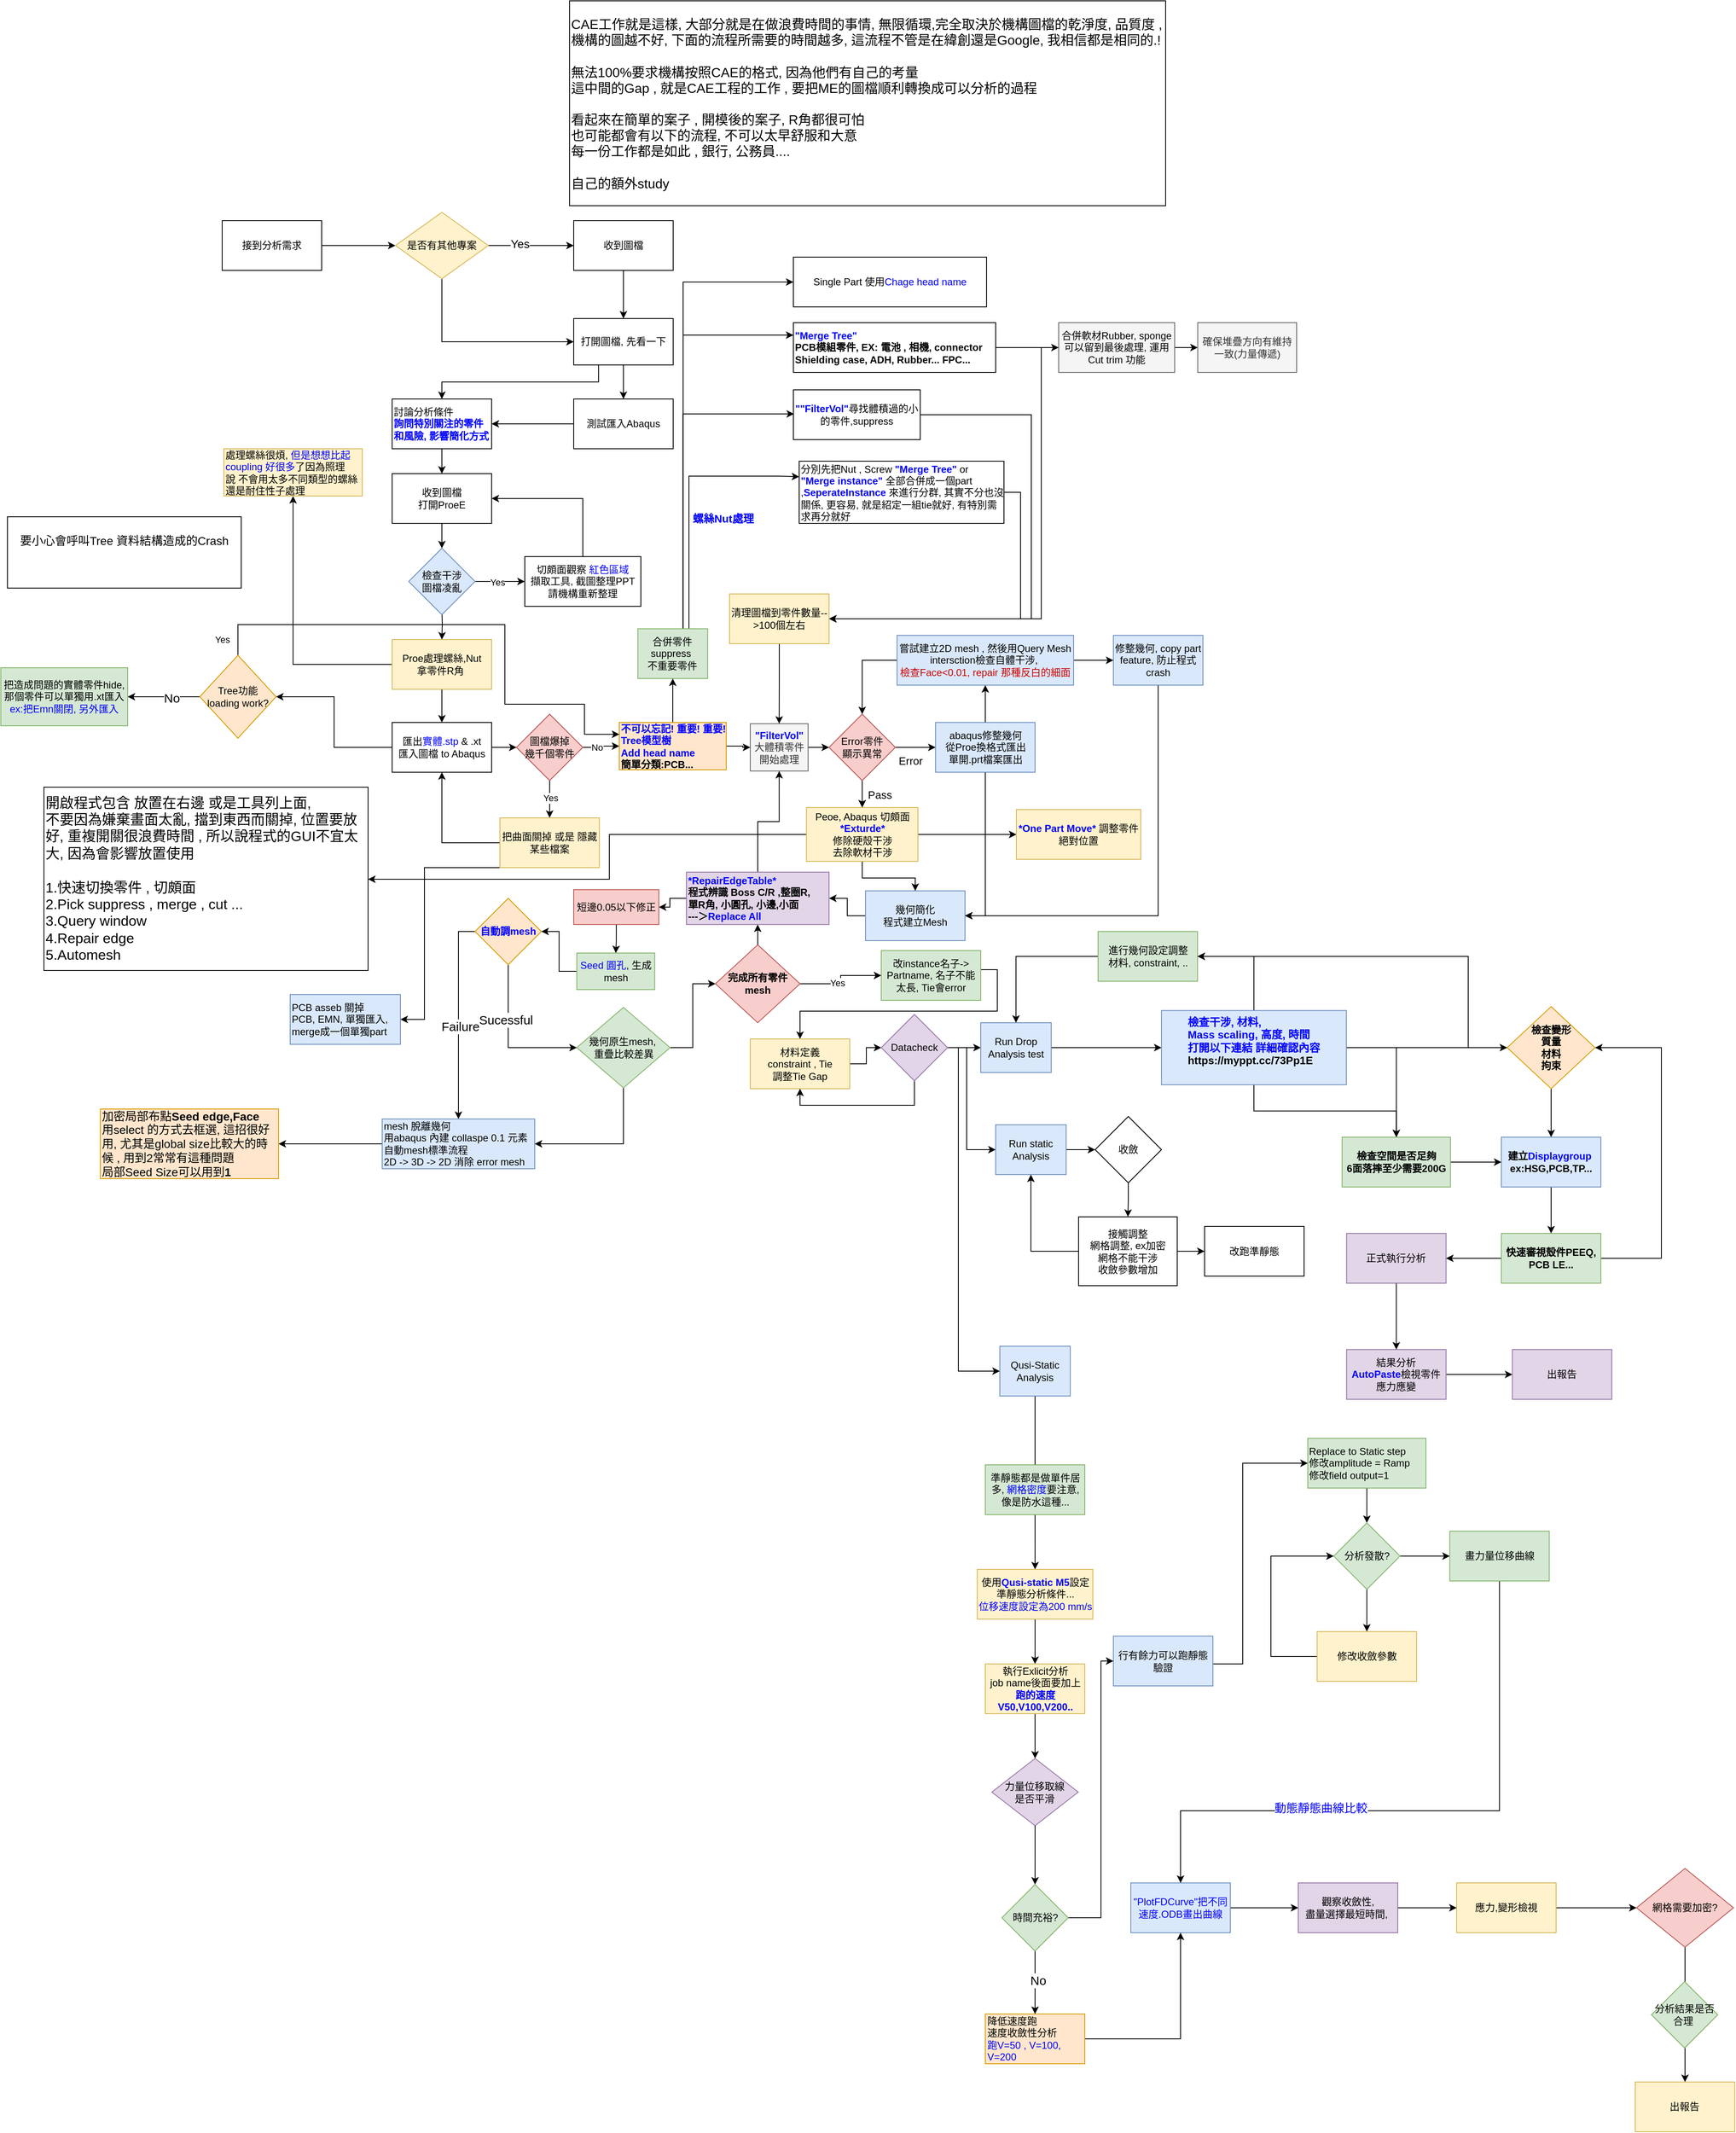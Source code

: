 <mxfile version="26.0.10" pages="4">
  <diagram name="General 建模流程" id="3Qes5rVlJUNfzLmKB2Mt">
    <mxGraphModel dx="1832" dy="1331" grid="0" gridSize="10" guides="1" tooltips="1" connect="1" arrows="1" fold="1" page="0" pageScale="1" pageWidth="827" pageHeight="1169" math="0" shadow="0">
      <root>
        <mxCell id="0" />
        <mxCell id="1" parent="0" />
        <mxCell id="-NAwhlw-cG3gBcsxiPQz-4" value="" style="edgeStyle=orthogonalEdgeStyle;rounded=0;orthogonalLoop=1;jettySize=auto;html=1;" parent="1" target="-NAwhlw-cG3gBcsxiPQz-3" edge="1">
          <mxGeometry relative="1" as="geometry">
            <mxPoint x="115" y="160" as="sourcePoint" />
          </mxGeometry>
        </mxCell>
        <mxCell id="-NAwhlw-cG3gBcsxiPQz-2" value="CAE工作就是這樣, 大部分就是在做浪費時間的事情, 無限循環,完全取決於機構圖檔的乾淨度, 品質度 , 機構的圖越不好, 下面的流程所需要的時間越多, 這流程不管是在緯創還是Google, 我相信都是相同的.!&amp;nbsp;&lt;div&gt;&lt;br&gt;&lt;/div&gt;&lt;div&gt;無法100%要求機構按照CAE的格式, 因為他們有自己的考量&lt;/div&gt;&lt;div&gt;這中間的Gap , 就是CAE工程的工作 , 要把ME的圖檔順利轉換成可以分析的過程&lt;/div&gt;&lt;div&gt;&lt;br&gt;&lt;/div&gt;&lt;div&gt;看起來在簡單的案子 , 開模後的案子, R角都很可怕&lt;/div&gt;&lt;div&gt;也可能都會有以下的流程, 不可以太早舒服和大意&lt;/div&gt;&lt;div&gt;每一份工作都是如此 , 銀行, 公務員....&lt;/div&gt;&lt;div&gt;&lt;br&gt;&lt;/div&gt;&lt;div&gt;自己的額外study&lt;/div&gt;" style="text;html=1;align=left;verticalAlign=middle;whiteSpace=wrap;rounded=0;fontSize=16;strokeColor=default;" parent="1" vertex="1">
          <mxGeometry x="269" y="-570" width="719" height="247" as="geometry" />
        </mxCell>
        <mxCell id="-NAwhlw-cG3gBcsxiPQz-6" value="" style="edgeStyle=orthogonalEdgeStyle;rounded=0;orthogonalLoop=1;jettySize=auto;html=1;" parent="1" source="-NAwhlw-cG3gBcsxiPQz-3" target="-NAwhlw-cG3gBcsxiPQz-5" edge="1">
          <mxGeometry relative="1" as="geometry" />
        </mxCell>
        <mxCell id="h0YojWoYMvBIJHFkg1gc-26" value="" style="edgeStyle=orthogonalEdgeStyle;rounded=0;orthogonalLoop=1;jettySize=auto;html=1;" parent="1" source="-NAwhlw-cG3gBcsxiPQz-3" target="h0YojWoYMvBIJHFkg1gc-25" edge="1">
          <mxGeometry relative="1" as="geometry" />
        </mxCell>
        <mxCell id="-NAwhlw-cG3gBcsxiPQz-3" value="&lt;div&gt;Proe處理螺絲,Nut&lt;/div&gt;&lt;div&gt;拿零件R角&amp;nbsp;&lt;/div&gt;" style="rounded=0;whiteSpace=wrap;html=1;fillColor=#fff2cc;strokeColor=#d6b656;" parent="1" vertex="1">
          <mxGeometry x="55" y="200" width="120" height="60" as="geometry" />
        </mxCell>
        <mxCell id="-NAwhlw-cG3gBcsxiPQz-8" value="" style="edgeStyle=orthogonalEdgeStyle;rounded=0;orthogonalLoop=1;jettySize=auto;html=1;" parent="1" source="-NAwhlw-cG3gBcsxiPQz-5" target="-NAwhlw-cG3gBcsxiPQz-7" edge="1">
          <mxGeometry relative="1" as="geometry" />
        </mxCell>
        <mxCell id="h0YojWoYMvBIJHFkg1gc-8" value="" style="edgeStyle=orthogonalEdgeStyle;rounded=0;orthogonalLoop=1;jettySize=auto;html=1;" parent="1" source="-NAwhlw-cG3gBcsxiPQz-5" target="h0YojWoYMvBIJHFkg1gc-7" edge="1">
          <mxGeometry relative="1" as="geometry" />
        </mxCell>
        <mxCell id="-NAwhlw-cG3gBcsxiPQz-5" value="&lt;div&gt;匯出&lt;font style=&quot;color: rgb(0, 0, 255);&quot;&gt;實體.stp&lt;/font&gt; &amp;amp; .xt&lt;/div&gt;匯入圖檔 to Abaqus" style="rounded=0;whiteSpace=wrap;html=1;" parent="1" vertex="1">
          <mxGeometry x="55" y="300" width="120" height="60" as="geometry" />
        </mxCell>
        <mxCell id="-NAwhlw-cG3gBcsxiPQz-12" value="" style="edgeStyle=orthogonalEdgeStyle;rounded=0;orthogonalLoop=1;jettySize=auto;html=1;" parent="1" source="-NAwhlw-cG3gBcsxiPQz-7" target="-NAwhlw-cG3gBcsxiPQz-11" edge="1">
          <mxGeometry relative="1" as="geometry" />
        </mxCell>
        <mxCell id="-NAwhlw-cG3gBcsxiPQz-15" value="Yes" style="edgeLabel;html=1;align=center;verticalAlign=middle;resizable=0;points=[];" parent="-NAwhlw-cG3gBcsxiPQz-12" vertex="1" connectable="0">
          <mxGeometry x="-0.096" y="1" relative="1" as="geometry">
            <mxPoint as="offset" />
          </mxGeometry>
        </mxCell>
        <mxCell id="EM37hqnCTv_VpbQ3SYWt-24" value="" style="edgeStyle=orthogonalEdgeStyle;rounded=0;orthogonalLoop=1;jettySize=auto;html=1;" parent="1" source="-NAwhlw-cG3gBcsxiPQz-7" target="EM37hqnCTv_VpbQ3SYWt-15" edge="1">
          <mxGeometry relative="1" as="geometry" />
        </mxCell>
        <mxCell id="EM37hqnCTv_VpbQ3SYWt-25" value="No" style="edgeLabel;html=1;align=center;verticalAlign=middle;resizable=0;points=[];" parent="EM37hqnCTv_VpbQ3SYWt-24" vertex="1" connectable="0">
          <mxGeometry x="-0.257" relative="1" as="geometry">
            <mxPoint as="offset" />
          </mxGeometry>
        </mxCell>
        <mxCell id="-NAwhlw-cG3gBcsxiPQz-7" value="圖檔爆掉&lt;div&gt;幾千個零件&lt;/div&gt;" style="rhombus;whiteSpace=wrap;html=1;rounded=0;fillColor=#f8cecc;strokeColor=#b85450;" parent="1" vertex="1">
          <mxGeometry x="205" y="290" width="80" height="80" as="geometry" />
        </mxCell>
        <mxCell id="h0YojWoYMvBIJHFkg1gc-75" style="edgeStyle=orthogonalEdgeStyle;rounded=0;orthogonalLoop=1;jettySize=auto;html=1;entryX=0;entryY=0.25;entryDx=0;entryDy=0;" parent="1" source="-NAwhlw-cG3gBcsxiPQz-9" target="h0YojWoYMvBIJHFkg1gc-72" edge="1">
          <mxGeometry relative="1" as="geometry">
            <Array as="points">
              <mxPoint x="413" y="3" />
              <mxPoint x="521" y="3" />
            </Array>
          </mxGeometry>
        </mxCell>
        <mxCell id="h0YojWoYMvBIJHFkg1gc-77" value="&lt;font style=&quot;font-size: 13px;&quot;&gt;螺絲Nut處理&lt;/font&gt;" style="edgeLabel;html=1;align=center;verticalAlign=middle;resizable=0;points=[];fontStyle=1;fontColor=#0000FF;" parent="h0YojWoYMvBIJHFkg1gc-75" vertex="1" connectable="0">
          <mxGeometry x="-0.334" y="-4" relative="1" as="geometry">
            <mxPoint x="37" y="-28" as="offset" />
          </mxGeometry>
        </mxCell>
        <mxCell id="h0YojWoYMvBIJHFkg1gc-80" style="edgeStyle=orthogonalEdgeStyle;rounded=0;orthogonalLoop=1;jettySize=auto;html=1;exitX=0.5;exitY=0;exitDx=0;exitDy=0;entryX=0;entryY=0.5;entryDx=0;entryDy=0;" parent="1" edge="1">
          <mxGeometry relative="1" as="geometry">
            <mxPoint x="380.005" y="188" as="sourcePoint" />
            <mxPoint x="539.76" y="-72" as="targetPoint" />
            <Array as="points">
              <mxPoint x="405.76" y="188" />
              <mxPoint x="405.76" y="-72" />
            </Array>
          </mxGeometry>
        </mxCell>
        <mxCell id="O2tC0hAaCtJEgRoRTF35-1" style="edgeStyle=orthogonalEdgeStyle;rounded=0;orthogonalLoop=1;jettySize=auto;html=1;entryX=0;entryY=0.25;entryDx=0;entryDy=0;" parent="1" source="-NAwhlw-cG3gBcsxiPQz-9" target="h0YojWoYMvBIJHFkg1gc-84" edge="1">
          <mxGeometry relative="1" as="geometry">
            <Array as="points">
              <mxPoint x="406" y="-167" />
            </Array>
          </mxGeometry>
        </mxCell>
        <mxCell id="O2tC0hAaCtJEgRoRTF35-12" style="edgeStyle=orthogonalEdgeStyle;rounded=0;orthogonalLoop=1;jettySize=auto;html=1;exitX=0.75;exitY=0;exitDx=0;exitDy=0;entryX=0;entryY=0.5;entryDx=0;entryDy=0;" parent="1" source="-NAwhlw-cG3gBcsxiPQz-9" target="O2tC0hAaCtJEgRoRTF35-11" edge="1">
          <mxGeometry relative="1" as="geometry">
            <Array as="points">
              <mxPoint x="406" y="187" />
              <mxPoint x="406" y="-231" />
            </Array>
          </mxGeometry>
        </mxCell>
        <mxCell id="-NAwhlw-cG3gBcsxiPQz-9" value="合併零件&lt;div&gt;suppress&amp;nbsp;&lt;/div&gt;&lt;div&gt;不重要零件&lt;/div&gt;" style="whiteSpace=wrap;html=1;rounded=0;fillColor=#d5e8d4;strokeColor=#82b366;" parent="1" vertex="1">
          <mxGeometry x="351.38" y="187" width="84.25" height="60" as="geometry" />
        </mxCell>
        <mxCell id="-NAwhlw-cG3gBcsxiPQz-13" style="edgeStyle=orthogonalEdgeStyle;rounded=0;orthogonalLoop=1;jettySize=auto;html=1;entryX=0.5;entryY=1;entryDx=0;entryDy=0;" parent="1" source="-NAwhlw-cG3gBcsxiPQz-11" target="-NAwhlw-cG3gBcsxiPQz-5" edge="1">
          <mxGeometry relative="1" as="geometry" />
        </mxCell>
        <mxCell id="d0MaOTBvtWQpELDMKfqp-11" style="edgeStyle=orthogonalEdgeStyle;rounded=0;orthogonalLoop=1;jettySize=auto;html=1;exitX=0.5;exitY=1;exitDx=0;exitDy=0;entryX=1;entryY=0.5;entryDx=0;entryDy=0;" parent="1" source="-NAwhlw-cG3gBcsxiPQz-11" target="d0MaOTBvtWQpELDMKfqp-10" edge="1">
          <mxGeometry relative="1" as="geometry">
            <Array as="points">
              <mxPoint x="94" y="475" />
              <mxPoint x="94" y="658" />
            </Array>
          </mxGeometry>
        </mxCell>
        <mxCell id="-NAwhlw-cG3gBcsxiPQz-11" value="&lt;div&gt;&lt;br&gt;&lt;/div&gt;把曲面關掉 或是 隱藏某些檔案&lt;div&gt;&lt;br&gt;&lt;/div&gt;" style="whiteSpace=wrap;html=1;rounded=0;fillColor=#fff2cc;strokeColor=#d6b656;" parent="1" vertex="1">
          <mxGeometry x="185" y="415" width="120" height="60" as="geometry" />
        </mxCell>
        <mxCell id="-NAwhlw-cG3gBcsxiPQz-22" value="" style="edgeStyle=orthogonalEdgeStyle;rounded=0;orthogonalLoop=1;jettySize=auto;html=1;" parent="1" source="-NAwhlw-cG3gBcsxiPQz-18" target="-NAwhlw-cG3gBcsxiPQz-21" edge="1">
          <mxGeometry relative="1" as="geometry" />
        </mxCell>
        <mxCell id="-NAwhlw-cG3gBcsxiPQz-18" value="&lt;div&gt;收到圖檔&lt;/div&gt;打開ProeE" style="rounded=0;whiteSpace=wrap;html=1;" parent="1" vertex="1">
          <mxGeometry x="55" width="120" height="60" as="geometry" />
        </mxCell>
        <mxCell id="-NAwhlw-cG3gBcsxiPQz-25" value="" style="edgeStyle=orthogonalEdgeStyle;rounded=0;orthogonalLoop=1;jettySize=auto;html=1;" parent="1" source="-NAwhlw-cG3gBcsxiPQz-21" target="-NAwhlw-cG3gBcsxiPQz-24" edge="1">
          <mxGeometry relative="1" as="geometry" />
        </mxCell>
        <mxCell id="-NAwhlw-cG3gBcsxiPQz-29" value="Yes" style="edgeLabel;html=1;align=center;verticalAlign=middle;resizable=0;points=[];" parent="-NAwhlw-cG3gBcsxiPQz-25" vertex="1" connectable="0">
          <mxGeometry x="-0.113" y="-1" relative="1" as="geometry">
            <mxPoint as="offset" />
          </mxGeometry>
        </mxCell>
        <mxCell id="-NAwhlw-cG3gBcsxiPQz-21" value="檢查干涉&lt;div&gt;圖檔凌亂&lt;/div&gt;" style="rhombus;whiteSpace=wrap;html=1;rounded=0;fillColor=#dae8fc;strokeColor=#6c8ebf;" parent="1" vertex="1">
          <mxGeometry x="75" y="90" width="80" height="80" as="geometry" />
        </mxCell>
        <mxCell id="-NAwhlw-cG3gBcsxiPQz-26" style="edgeStyle=orthogonalEdgeStyle;rounded=0;orthogonalLoop=1;jettySize=auto;html=1;exitX=0.5;exitY=0;exitDx=0;exitDy=0;entryX=1;entryY=0.5;entryDx=0;entryDy=0;" parent="1" source="-NAwhlw-cG3gBcsxiPQz-24" target="-NAwhlw-cG3gBcsxiPQz-18" edge="1">
          <mxGeometry relative="1" as="geometry" />
        </mxCell>
        <mxCell id="-NAwhlw-cG3gBcsxiPQz-24" value="&lt;div&gt;切頗面觀察 &lt;font style=&quot;color: rgb(0, 0, 255);&quot;&gt;紅色區域&lt;/font&gt;&lt;/div&gt;&lt;div&gt;擷取工具, 截圖整理PPT&lt;/div&gt;請機構重新整理" style="whiteSpace=wrap;html=1;rounded=0;" parent="1" vertex="1">
          <mxGeometry x="215" y="100" width="140" height="60" as="geometry" />
        </mxCell>
        <mxCell id="-NAwhlw-cG3gBcsxiPQz-28" value="" style="edgeStyle=orthogonalEdgeStyle;rounded=0;orthogonalLoop=1;jettySize=auto;html=1;" parent="1" source="-NAwhlw-cG3gBcsxiPQz-27" target="-NAwhlw-cG3gBcsxiPQz-18" edge="1">
          <mxGeometry relative="1" as="geometry" />
        </mxCell>
        <mxCell id="-NAwhlw-cG3gBcsxiPQz-27" value="討論分析條件&lt;div&gt;&lt;font style=&quot;color: rgb(0, 0, 255);&quot;&gt;&lt;b&gt;詢問特別關注的零件和風險, 影響簡化方式&lt;/b&gt;&lt;/font&gt;&lt;/div&gt;" style="rounded=0;whiteSpace=wrap;html=1;align=left;" parent="1" vertex="1">
          <mxGeometry x="55" y="-90" width="120" height="60" as="geometry" />
        </mxCell>
        <mxCell id="IG81cxF1bUKnzUXy0FTc-5" style="edgeStyle=orthogonalEdgeStyle;rounded=0;orthogonalLoop=1;jettySize=auto;html=1;entryX=1;entryY=0.5;entryDx=0;entryDy=0;" parent="1" source="-NAwhlw-cG3gBcsxiPQz-30" target="kd_xp62n2o6V_G3wPQXQ-1" edge="1">
          <mxGeometry relative="1" as="geometry" />
        </mxCell>
        <mxCell id="-NAwhlw-cG3gBcsxiPQz-30" value="幾何簡化&lt;div&gt;程式建立Mesh&lt;/div&gt;" style="rounded=0;whiteSpace=wrap;html=1;fillColor=#dae8fc;strokeColor=#6c8ebf;" parent="1" vertex="1">
          <mxGeometry x="626" y="503" width="120" height="60" as="geometry" />
        </mxCell>
        <mxCell id="1L4MWceTh6y_2CvtbCoj-46" style="edgeStyle=orthogonalEdgeStyle;rounded=0;orthogonalLoop=1;jettySize=auto;html=1;exitX=1;exitY=0.5;exitDx=0;exitDy=0;" parent="1" source="-NAwhlw-cG3gBcsxiPQz-31" target="-NAwhlw-cG3gBcsxiPQz-33" edge="1">
          <mxGeometry relative="1" as="geometry">
            <Array as="points">
              <mxPoint x="785" y="598" />
              <mxPoint x="785" y="648" />
              <mxPoint x="547" y="648" />
            </Array>
          </mxGeometry>
        </mxCell>
        <mxCell id="-NAwhlw-cG3gBcsxiPQz-31" value="改instance名子-&amp;gt;&lt;div&gt;Partname, 名子不能太長, Tie會error&lt;/div&gt;" style="rounded=0;whiteSpace=wrap;html=1;fillColor=#d5e8d4;strokeColor=#82b366;" parent="1" vertex="1">
          <mxGeometry x="645" y="575" width="120" height="60" as="geometry" />
        </mxCell>
        <mxCell id="-NAwhlw-cG3gBcsxiPQz-53" style="edgeStyle=orthogonalEdgeStyle;rounded=0;orthogonalLoop=1;jettySize=auto;html=1;exitX=0.5;exitY=1;exitDx=0;exitDy=0;entryX=0.5;entryY=0;entryDx=0;entryDy=0;" parent="1" target="-NAwhlw-cG3gBcsxiPQz-42" edge="1">
          <mxGeometry relative="1" as="geometry">
            <mxPoint x="622" y="370" as="sourcePoint" />
          </mxGeometry>
        </mxCell>
        <mxCell id="-NAwhlw-cG3gBcsxiPQz-36" value="" style="edgeStyle=orthogonalEdgeStyle;rounded=0;orthogonalLoop=1;jettySize=auto;html=1;" parent="1" source="-NAwhlw-cG3gBcsxiPQz-33" target="-NAwhlw-cG3gBcsxiPQz-35" edge="1">
          <mxGeometry relative="1" as="geometry" />
        </mxCell>
        <mxCell id="-NAwhlw-cG3gBcsxiPQz-33" value="材料定義&lt;div&gt;constraint , Tie&lt;/div&gt;&lt;div&gt;調整Tie Gap&lt;/div&gt;" style="rounded=0;whiteSpace=wrap;html=1;fillColor=#fff2cc;strokeColor=#d6b656;" parent="1" vertex="1">
          <mxGeometry x="487" y="681.5" width="120" height="60" as="geometry" />
        </mxCell>
        <mxCell id="-NAwhlw-cG3gBcsxiPQz-57" style="edgeStyle=orthogonalEdgeStyle;rounded=0;orthogonalLoop=1;jettySize=auto;html=1;exitX=0.5;exitY=1;exitDx=0;exitDy=0;entryX=0.5;entryY=1;entryDx=0;entryDy=0;" parent="1" source="-NAwhlw-cG3gBcsxiPQz-35" target="-NAwhlw-cG3gBcsxiPQz-33" edge="1">
          <mxGeometry relative="1" as="geometry" />
        </mxCell>
        <mxCell id="-NAwhlw-cG3gBcsxiPQz-59" value="" style="edgeStyle=orthogonalEdgeStyle;rounded=0;orthogonalLoop=1;jettySize=auto;html=1;" parent="1" source="-NAwhlw-cG3gBcsxiPQz-35" target="-NAwhlw-cG3gBcsxiPQz-58" edge="1">
          <mxGeometry relative="1" as="geometry" />
        </mxCell>
        <mxCell id="-NAwhlw-cG3gBcsxiPQz-79" style="edgeStyle=orthogonalEdgeStyle;rounded=0;orthogonalLoop=1;jettySize=auto;html=1;exitX=1;exitY=0.5;exitDx=0;exitDy=0;entryX=0;entryY=0.5;entryDx=0;entryDy=0;" parent="1" source="-NAwhlw-cG3gBcsxiPQz-35" target="-NAwhlw-cG3gBcsxiPQz-78" edge="1">
          <mxGeometry relative="1" as="geometry">
            <Array as="points">
              <mxPoint x="748" y="692" />
              <mxPoint x="748" y="815" />
            </Array>
          </mxGeometry>
        </mxCell>
        <mxCell id="h0YojWoYMvBIJHFkg1gc-30" style="edgeStyle=orthogonalEdgeStyle;rounded=0;orthogonalLoop=1;jettySize=auto;html=1;exitX=1;exitY=0.5;exitDx=0;exitDy=0;entryX=0;entryY=0.5;entryDx=0;entryDy=0;" parent="1" source="-NAwhlw-cG3gBcsxiPQz-35" target="h0YojWoYMvBIJHFkg1gc-27" edge="1">
          <mxGeometry relative="1" as="geometry">
            <Array as="points">
              <mxPoint x="738" y="692" />
              <mxPoint x="738" y="1082" />
            </Array>
          </mxGeometry>
        </mxCell>
        <mxCell id="-NAwhlw-cG3gBcsxiPQz-35" value="Datacheck" style="rhombus;whiteSpace=wrap;html=1;rounded=0;fillColor=#e1d5e7;strokeColor=#9673a6;" parent="1" vertex="1">
          <mxGeometry x="645" y="652" width="80" height="80" as="geometry" />
        </mxCell>
        <mxCell id="Pm8WJmDP1-OXeyv_apWU-4" style="edgeStyle=orthogonalEdgeStyle;rounded=0;orthogonalLoop=1;jettySize=auto;html=1;" parent="1" source="-NAwhlw-cG3gBcsxiPQz-42" target="bjWpNslP9fqNFomSuvw7-1" edge="1">
          <mxGeometry relative="1" as="geometry">
            <Array as="points">
              <mxPoint x="317" y="435" />
              <mxPoint x="317" y="489" />
            </Array>
          </mxGeometry>
        </mxCell>
        <mxCell id="IG81cxF1bUKnzUXy0FTc-2" value="" style="edgeStyle=orthogonalEdgeStyle;rounded=0;orthogonalLoop=1;jettySize=auto;html=1;" parent="1" source="-NAwhlw-cG3gBcsxiPQz-42" target="IG81cxF1bUKnzUXy0FTc-1" edge="1">
          <mxGeometry relative="1" as="geometry" />
        </mxCell>
        <mxCell id="IG81cxF1bUKnzUXy0FTc-4" style="edgeStyle=orthogonalEdgeStyle;rounded=0;orthogonalLoop=1;jettySize=auto;html=1;entryX=0.5;entryY=0;entryDx=0;entryDy=0;" parent="1" source="-NAwhlw-cG3gBcsxiPQz-42" target="-NAwhlw-cG3gBcsxiPQz-30" edge="1">
          <mxGeometry relative="1" as="geometry" />
        </mxCell>
        <mxCell id="-NAwhlw-cG3gBcsxiPQz-42" value="&lt;div&gt;Peoe, Abaqus 切頗面&lt;/div&gt;&lt;div&gt;&lt;font style=&quot;color: rgb(0, 0, 255);&quot;&gt;&lt;b&gt;*Exturde*&lt;/b&gt;&lt;/font&gt;&lt;/div&gt;&lt;div&gt;修除硬殼干涉&lt;/div&gt;去除軟材干涉" style="rounded=0;whiteSpace=wrap;html=1;fillColor=#fff2cc;strokeColor=#d6b656;" parent="1" vertex="1">
          <mxGeometry x="554.75" y="402.5" width="134.5" height="65" as="geometry" />
        </mxCell>
        <mxCell id="9Szz-x9rXEIDW8eFHTnj-1" style="edgeStyle=orthogonalEdgeStyle;rounded=0;orthogonalLoop=1;jettySize=auto;html=1;entryX=0;entryY=0.5;entryDx=0;entryDy=0;" parent="1" source="-NAwhlw-cG3gBcsxiPQz-58" target="EM37hqnCTv_VpbQ3SYWt-41" edge="1">
          <mxGeometry relative="1" as="geometry" />
        </mxCell>
        <mxCell id="-NAwhlw-cG3gBcsxiPQz-58" value="Run Drop Analysis test" style="whiteSpace=wrap;html=1;rounded=0;fillColor=#dae8fc;strokeColor=#6c8ebf;" parent="1" vertex="1">
          <mxGeometry x="765" y="662" width="85" height="60" as="geometry" />
        </mxCell>
        <mxCell id="EM37hqnCTv_VpbQ3SYWt-37" value="" style="edgeStyle=orthogonalEdgeStyle;rounded=0;orthogonalLoop=1;jettySize=auto;html=1;" parent="1" source="-NAwhlw-cG3gBcsxiPQz-60" target="-NAwhlw-cG3gBcsxiPQz-62" edge="1">
          <mxGeometry relative="1" as="geometry" />
        </mxCell>
        <mxCell id="EM37hqnCTv_VpbQ3SYWt-45" style="edgeStyle=orthogonalEdgeStyle;rounded=0;orthogonalLoop=1;jettySize=auto;html=1;entryX=1;entryY=0.5;entryDx=0;entryDy=0;" parent="1" source="-NAwhlw-cG3gBcsxiPQz-60" target="-NAwhlw-cG3gBcsxiPQz-64" edge="1">
          <mxGeometry relative="1" as="geometry">
            <Array as="points">
              <mxPoint x="1353" y="582" />
            </Array>
          </mxGeometry>
        </mxCell>
        <mxCell id="d0MaOTBvtWQpELDMKfqp-2" value="" style="edgeStyle=orthogonalEdgeStyle;rounded=0;orthogonalLoop=1;jettySize=auto;html=1;" parent="1" source="-NAwhlw-cG3gBcsxiPQz-60" target="d0MaOTBvtWQpELDMKfqp-1" edge="1">
          <mxGeometry relative="1" as="geometry" />
        </mxCell>
        <mxCell id="-NAwhlw-cG3gBcsxiPQz-60" value="檢查變形&lt;div&gt;質量&lt;/div&gt;&lt;div&gt;材料&lt;/div&gt;&lt;div&gt;拘束&lt;/div&gt;" style="rhombus;whiteSpace=wrap;html=1;rounded=0;fillColor=#ffe6cc;strokeColor=#d79b00;fontStyle=1" parent="1" vertex="1">
          <mxGeometry x="1400" y="642.5" width="106" height="99" as="geometry" />
        </mxCell>
        <mxCell id="d0MaOTBvtWQpELDMKfqp-3" value="" style="edgeStyle=orthogonalEdgeStyle;rounded=0;orthogonalLoop=1;jettySize=auto;html=1;" parent="1" source="-NAwhlw-cG3gBcsxiPQz-62" target="d0MaOTBvtWQpELDMKfqp-1" edge="1">
          <mxGeometry relative="1" as="geometry" />
        </mxCell>
        <mxCell id="-NAwhlw-cG3gBcsxiPQz-62" value="&lt;div&gt;&lt;span style=&quot;background-color: transparent; color: light-dark(rgb(0, 0, 0), rgb(255, 255, 255));&quot;&gt;檢查空間是否足夠&lt;/span&gt;&lt;/div&gt;&lt;div&gt;&lt;span style=&quot;background-color: transparent; color: light-dark(rgb(0, 0, 0), rgb(255, 255, 255));&quot;&gt;6面落摔至少需要200G&lt;/span&gt;&lt;/div&gt;" style="whiteSpace=wrap;html=1;rounded=0;fillColor=#d5e8d4;strokeColor=#82b366;fontStyle=1" parent="1" vertex="1">
          <mxGeometry x="1200.87" y="800" width="130.75" height="60" as="geometry" />
        </mxCell>
        <mxCell id="-NAwhlw-cG3gBcsxiPQz-66" style="edgeStyle=orthogonalEdgeStyle;rounded=0;orthogonalLoop=1;jettySize=auto;html=1;entryX=0.5;entryY=0;entryDx=0;entryDy=0;" parent="1" source="-NAwhlw-cG3gBcsxiPQz-64" target="-NAwhlw-cG3gBcsxiPQz-58" edge="1">
          <mxGeometry relative="1" as="geometry" />
        </mxCell>
        <mxCell id="-NAwhlw-cG3gBcsxiPQz-64" value="進行幾何設定調整&lt;div&gt;材料, constraint, ..&lt;/div&gt;" style="whiteSpace=wrap;html=1;rounded=0;fillColor=#d5e8d4;strokeColor=#82b366;" parent="1" vertex="1">
          <mxGeometry x="906.5" y="552" width="120" height="60" as="geometry" />
        </mxCell>
        <mxCell id="-NAwhlw-cG3gBcsxiPQz-73" value="" style="edgeStyle=orthogonalEdgeStyle;rounded=0;orthogonalLoop=1;jettySize=auto;html=1;" parent="1" source="-NAwhlw-cG3gBcsxiPQz-71" target="-NAwhlw-cG3gBcsxiPQz-42" edge="1">
          <mxGeometry relative="1" as="geometry" />
        </mxCell>
        <mxCell id="Pm8WJmDP1-OXeyv_apWU-5" value="Pass" style="edgeLabel;html=1;align=center;verticalAlign=middle;resizable=0;points=[];fontSize=13;" parent="-NAwhlw-cG3gBcsxiPQz-73" vertex="1" connectable="0">
          <mxGeometry x="0.253" y="4" relative="1" as="geometry">
            <mxPoint x="17" y="-4" as="offset" />
          </mxGeometry>
        </mxCell>
        <mxCell id="-NAwhlw-cG3gBcsxiPQz-75" value="" style="edgeStyle=orthogonalEdgeStyle;rounded=0;orthogonalLoop=1;jettySize=auto;html=1;" parent="1" source="-NAwhlw-cG3gBcsxiPQz-71" target="-NAwhlw-cG3gBcsxiPQz-74" edge="1">
          <mxGeometry relative="1" as="geometry" />
        </mxCell>
        <mxCell id="k6aPIWEecup2agCKspbl-1" value="Error" style="edgeLabel;html=1;align=center;verticalAlign=middle;resizable=0;points=[];fontSize=13;" parent="-NAwhlw-cG3gBcsxiPQz-75" vertex="1" connectable="0">
          <mxGeometry x="-0.274" y="-3" relative="1" as="geometry">
            <mxPoint y="13" as="offset" />
          </mxGeometry>
        </mxCell>
        <mxCell id="-NAwhlw-cG3gBcsxiPQz-71" value="Error零件&lt;div&gt;顯示異常&lt;/div&gt;" style="rhombus;whiteSpace=wrap;html=1;rounded=0;fillColor=#f8cecc;strokeColor=#b85450;" parent="1" vertex="1">
          <mxGeometry x="582" y="290" width="80" height="80" as="geometry" />
        </mxCell>
        <mxCell id="1L4MWceTh6y_2CvtbCoj-2" value="" style="edgeStyle=orthogonalEdgeStyle;rounded=0;orthogonalLoop=1;jettySize=auto;html=1;" parent="1" source="-NAwhlw-cG3gBcsxiPQz-74" target="1L4MWceTh6y_2CvtbCoj-1" edge="1">
          <mxGeometry relative="1" as="geometry" />
        </mxCell>
        <mxCell id="1L4MWceTh6y_2CvtbCoj-6" style="edgeStyle=orthogonalEdgeStyle;rounded=0;orthogonalLoop=1;jettySize=auto;html=1;exitX=0.5;exitY=1;exitDx=0;exitDy=0;entryX=1;entryY=0.5;entryDx=0;entryDy=0;" parent="1" source="-NAwhlw-cG3gBcsxiPQz-74" target="-NAwhlw-cG3gBcsxiPQz-30" edge="1">
          <mxGeometry relative="1" as="geometry" />
        </mxCell>
        <mxCell id="-NAwhlw-cG3gBcsxiPQz-74" value="abaqus修整幾何&lt;div&gt;從Proe換格式匯出&lt;/div&gt;&lt;div&gt;單開.prt檔案匯出&lt;/div&gt;" style="whiteSpace=wrap;html=1;rounded=0;fillColor=#dae8fc;strokeColor=#6c8ebf;" parent="1" vertex="1">
          <mxGeometry x="710.5" y="300" width="120" height="60" as="geometry" />
        </mxCell>
        <mxCell id="-NAwhlw-cG3gBcsxiPQz-83" value="" style="edgeStyle=orthogonalEdgeStyle;rounded=0;orthogonalLoop=1;jettySize=auto;html=1;" parent="1" source="-NAwhlw-cG3gBcsxiPQz-78" target="-NAwhlw-cG3gBcsxiPQz-82" edge="1">
          <mxGeometry relative="1" as="geometry" />
        </mxCell>
        <mxCell id="-NAwhlw-cG3gBcsxiPQz-78" value="Run static Analysis" style="whiteSpace=wrap;html=1;rounded=0;fillColor=#dae8fc;strokeColor=#6c8ebf;" parent="1" vertex="1">
          <mxGeometry x="783" y="785" width="85" height="60" as="geometry" />
        </mxCell>
        <mxCell id="-NAwhlw-cG3gBcsxiPQz-88" value="" style="edgeStyle=orthogonalEdgeStyle;rounded=0;orthogonalLoop=1;jettySize=auto;html=1;" parent="1" source="-NAwhlw-cG3gBcsxiPQz-82" target="-NAwhlw-cG3gBcsxiPQz-87" edge="1">
          <mxGeometry relative="1" as="geometry" />
        </mxCell>
        <mxCell id="-NAwhlw-cG3gBcsxiPQz-82" value="收斂" style="rhombus;whiteSpace=wrap;html=1;rounded=0;" parent="1" vertex="1">
          <mxGeometry x="903" y="775" width="80" height="80" as="geometry" />
        </mxCell>
        <mxCell id="-NAwhlw-cG3gBcsxiPQz-90" style="edgeStyle=orthogonalEdgeStyle;rounded=0;orthogonalLoop=1;jettySize=auto;html=1;entryX=0.5;entryY=1;entryDx=0;entryDy=0;" parent="1" source="-NAwhlw-cG3gBcsxiPQz-87" target="-NAwhlw-cG3gBcsxiPQz-78" edge="1">
          <mxGeometry relative="1" as="geometry" />
        </mxCell>
        <mxCell id="-NAwhlw-cG3gBcsxiPQz-92" value="" style="edgeStyle=orthogonalEdgeStyle;rounded=0;orthogonalLoop=1;jettySize=auto;html=1;" parent="1" source="-NAwhlw-cG3gBcsxiPQz-87" target="-NAwhlw-cG3gBcsxiPQz-91" edge="1">
          <mxGeometry relative="1" as="geometry" />
        </mxCell>
        <mxCell id="-NAwhlw-cG3gBcsxiPQz-87" value="接觸調整&lt;div&gt;網格調整, ex加密&lt;/div&gt;&lt;div&gt;網格不能干涉&lt;/div&gt;&lt;div&gt;收斂參數增加&lt;/div&gt;" style="whiteSpace=wrap;html=1;rounded=0;" parent="1" vertex="1">
          <mxGeometry x="883" y="896" width="119" height="83" as="geometry" />
        </mxCell>
        <mxCell id="-NAwhlw-cG3gBcsxiPQz-91" value="改跑準靜態" style="rounded=0;whiteSpace=wrap;html=1;" parent="1" vertex="1">
          <mxGeometry x="1035" y="907.5" width="120" height="60" as="geometry" />
        </mxCell>
        <mxCell id="1L4MWceTh6y_2CvtbCoj-3" style="edgeStyle=orthogonalEdgeStyle;rounded=0;orthogonalLoop=1;jettySize=auto;html=1;exitX=0;exitY=0.5;exitDx=0;exitDy=0;entryX=0.5;entryY=0;entryDx=0;entryDy=0;" parent="1" source="1L4MWceTh6y_2CvtbCoj-1" target="-NAwhlw-cG3gBcsxiPQz-71" edge="1">
          <mxGeometry relative="1" as="geometry" />
        </mxCell>
        <mxCell id="1L4MWceTh6y_2CvtbCoj-5" value="" style="edgeStyle=orthogonalEdgeStyle;rounded=0;orthogonalLoop=1;jettySize=auto;html=1;" parent="1" source="1L4MWceTh6y_2CvtbCoj-1" target="1L4MWceTh6y_2CvtbCoj-4" edge="1">
          <mxGeometry relative="1" as="geometry" />
        </mxCell>
        <mxCell id="1L4MWceTh6y_2CvtbCoj-1" value="嘗試建立2D mesh , 然後用Query Mesh intersction檢查自體干涉,&amp;nbsp;&lt;div&gt;&lt;font style=&quot;color: rgb(204, 0, 0);&quot;&gt;檢查Face&amp;lt;0.01, repair 那種反白的細面&lt;/font&gt;&lt;/div&gt;" style="whiteSpace=wrap;html=1;fillColor=#dae8fc;strokeColor=#6c8ebf;rounded=0;" parent="1" vertex="1">
          <mxGeometry x="664" y="195" width="213" height="60" as="geometry" />
        </mxCell>
        <mxCell id="1L4MWceTh6y_2CvtbCoj-9" style="edgeStyle=orthogonalEdgeStyle;rounded=0;orthogonalLoop=1;jettySize=auto;html=1;exitX=0.5;exitY=1;exitDx=0;exitDy=0;entryX=1;entryY=0.5;entryDx=0;entryDy=0;" parent="1" source="1L4MWceTh6y_2CvtbCoj-4" target="-NAwhlw-cG3gBcsxiPQz-30" edge="1">
          <mxGeometry relative="1" as="geometry" />
        </mxCell>
        <mxCell id="1L4MWceTh6y_2CvtbCoj-4" value="修整幾何, copy part feature, 防止程式crash" style="whiteSpace=wrap;html=1;fillColor=#dae8fc;strokeColor=#6c8ebf;rounded=0;" parent="1" vertex="1">
          <mxGeometry x="925" y="195" width="108" height="60" as="geometry" />
        </mxCell>
        <mxCell id="1L4MWceTh6y_2CvtbCoj-19" style="edgeStyle=orthogonalEdgeStyle;rounded=0;orthogonalLoop=1;jettySize=auto;html=1;exitX=0;exitY=0.5;exitDx=0;exitDy=0;" parent="1" source="1L4MWceTh6y_2CvtbCoj-12" target="1L4MWceTh6y_2CvtbCoj-18" edge="1">
          <mxGeometry relative="1" as="geometry" />
        </mxCell>
        <mxCell id="kd_xp62n2o6V_G3wPQXQ-4" value="Failure" style="edgeLabel;html=1;align=center;verticalAlign=middle;resizable=0;points=[];fontSize=15;" parent="1L4MWceTh6y_2CvtbCoj-19" vertex="1" connectable="0">
          <mxGeometry x="0.088" y="2" relative="1" as="geometry">
            <mxPoint as="offset" />
          </mxGeometry>
        </mxCell>
        <mxCell id="1L4MWceTh6y_2CvtbCoj-50" value="" style="edgeStyle=orthogonalEdgeStyle;rounded=0;orthogonalLoop=1;jettySize=auto;html=1;" parent="1" source="1L4MWceTh6y_2CvtbCoj-12" target="1L4MWceTh6y_2CvtbCoj-49" edge="1">
          <mxGeometry relative="1" as="geometry">
            <Array as="points">
              <mxPoint x="195" y="692" />
            </Array>
          </mxGeometry>
        </mxCell>
        <mxCell id="uja6GSqQwrFna-BWHkGb-4" value="Sucessful" style="edgeLabel;html=1;align=center;verticalAlign=middle;resizable=0;points=[];fontSize=15;" parent="1L4MWceTh6y_2CvtbCoj-50" vertex="1" connectable="0">
          <mxGeometry x="-0.28" y="-3" relative="1" as="geometry">
            <mxPoint as="offset" />
          </mxGeometry>
        </mxCell>
        <mxCell id="1L4MWceTh6y_2CvtbCoj-12" value="&lt;font style=&quot;color: rgb(0, 0, 255);&quot;&gt;自動調mesh&lt;/font&gt;" style="rhombus;whiteSpace=wrap;html=1;rounded=0;fillColor=#ffe6cc;strokeColor=#d79b00;fontStyle=1" parent="1" vertex="1">
          <mxGeometry x="155" y="512" width="80" height="80" as="geometry" />
        </mxCell>
        <mxCell id="rR4BlKe7QrPGqBU3vZM--2" value="" style="edgeStyle=orthogonalEdgeStyle;rounded=0;orthogonalLoop=1;jettySize=auto;html=1;" parent="1" source="1L4MWceTh6y_2CvtbCoj-18" target="rR4BlKe7QrPGqBU3vZM--1" edge="1">
          <mxGeometry relative="1" as="geometry" />
        </mxCell>
        <mxCell id="1L4MWceTh6y_2CvtbCoj-18" value="&lt;div&gt;mesh 脫離幾何&lt;/div&gt;用abaqus 內建 collaspe 0.1 元素&lt;div&gt;自動mesh標準流程&lt;/div&gt;&lt;div&gt;2D -&amp;gt; 3D -&amp;gt; 2D 消除 error mesh&lt;/div&gt;" style="rounded=0;whiteSpace=wrap;html=1;fillColor=#dae8fc;strokeColor=#6c8ebf;align=left;" parent="1" vertex="1">
          <mxGeometry x="43" y="778" width="184" height="60" as="geometry" />
        </mxCell>
        <mxCell id="1L4MWceTh6y_2CvtbCoj-38" style="edgeStyle=orthogonalEdgeStyle;rounded=0;orthogonalLoop=1;jettySize=auto;html=1;exitX=1;exitY=0.5;exitDx=0;exitDy=0;entryX=0;entryY=0.5;entryDx=0;entryDy=0;" parent="1" source="1L4MWceTh6y_2CvtbCoj-34" target="-NAwhlw-cG3gBcsxiPQz-31" edge="1">
          <mxGeometry relative="1" as="geometry" />
        </mxCell>
        <mxCell id="1L4MWceTh6y_2CvtbCoj-43" value="Yes" style="edgeLabel;html=1;align=center;verticalAlign=middle;resizable=0;points=[];" parent="1L4MWceTh6y_2CvtbCoj-38" vertex="1" connectable="0">
          <mxGeometry x="-0.171" y="1" relative="1" as="geometry">
            <mxPoint as="offset" />
          </mxGeometry>
        </mxCell>
        <mxCell id="uja6GSqQwrFna-BWHkGb-1" style="edgeStyle=orthogonalEdgeStyle;rounded=0;orthogonalLoop=1;jettySize=auto;html=1;exitX=0.5;exitY=0;exitDx=0;exitDy=0;entryX=0.5;entryY=1;entryDx=0;entryDy=0;" parent="1" source="kd_xp62n2o6V_G3wPQXQ-1" target="1L4MWceTh6y_2CvtbCoj-55" edge="1">
          <mxGeometry relative="1" as="geometry" />
        </mxCell>
        <mxCell id="1L4MWceTh6y_2CvtbCoj-34" value="完成所有零件mesh" style="rhombus;whiteSpace=wrap;html=1;rounded=0;fontSize=12;fillColor=#f8cecc;strokeColor=#b85450;fontStyle=1" parent="1" vertex="1">
          <mxGeometry x="445" y="568" width="102" height="94" as="geometry" />
        </mxCell>
        <mxCell id="1L4MWceTh6y_2CvtbCoj-51" style="edgeStyle=orthogonalEdgeStyle;rounded=0;orthogonalLoop=1;jettySize=auto;html=1;exitX=1;exitY=0.5;exitDx=0;exitDy=0;entryX=0;entryY=0.5;entryDx=0;entryDy=0;" parent="1" source="1L4MWceTh6y_2CvtbCoj-49" target="1L4MWceTh6y_2CvtbCoj-34" edge="1">
          <mxGeometry relative="1" as="geometry" />
        </mxCell>
        <mxCell id="1L4MWceTh6y_2CvtbCoj-53" style="edgeStyle=orthogonalEdgeStyle;rounded=0;orthogonalLoop=1;jettySize=auto;html=1;exitX=0.5;exitY=1;exitDx=0;exitDy=0;entryX=1;entryY=0.5;entryDx=0;entryDy=0;" parent="1" source="1L4MWceTh6y_2CvtbCoj-49" target="1L4MWceTh6y_2CvtbCoj-18" edge="1">
          <mxGeometry relative="1" as="geometry" />
        </mxCell>
        <mxCell id="1L4MWceTh6y_2CvtbCoj-49" value="幾何原生mesh,&amp;nbsp;&lt;div&gt;重疊比較差異&lt;/div&gt;" style="rhombus;whiteSpace=wrap;html=1;fillColor=#d5e8d4;strokeColor=#82b366;" parent="1" vertex="1">
          <mxGeometry x="277.75" y="643.5" width="112.5" height="97" as="geometry" />
        </mxCell>
        <mxCell id="1L4MWceTh6y_2CvtbCoj-57" style="edgeStyle=orthogonalEdgeStyle;rounded=0;orthogonalLoop=1;jettySize=auto;html=1;exitX=1;exitY=0.5;exitDx=0;exitDy=0;" parent="1" source="1L4MWceTh6y_2CvtbCoj-55" target="-NAwhlw-cG3gBcsxiPQz-71" edge="1">
          <mxGeometry relative="1" as="geometry" />
        </mxCell>
        <mxCell id="1L4MWceTh6y_2CvtbCoj-55" value="&lt;div&gt;&lt;b&gt;&lt;font style=&quot;color: rgb(0, 0, 255);&quot;&gt;&quot;FilterVol&quot;&lt;/font&gt;&lt;/b&gt;&lt;/div&gt;大體積零件開始處理" style="rounded=0;whiteSpace=wrap;html=1;fillColor=#f5f5f5;fontColor=#333333;strokeColor=#666666;" parent="1" vertex="1">
          <mxGeometry x="487" y="301.5" width="69.75" height="57" as="geometry" />
        </mxCell>
        <mxCell id="EM37hqnCTv_VpbQ3SYWt-47" value="" style="edgeStyle=orthogonalEdgeStyle;rounded=0;orthogonalLoop=1;jettySize=auto;html=1;" parent="1" source="uja6GSqQwrFna-BWHkGb-5" target="EM37hqnCTv_VpbQ3SYWt-46" edge="1">
          <mxGeometry relative="1" as="geometry" />
        </mxCell>
        <mxCell id="uja6GSqQwrFna-BWHkGb-5" value="正式執行分析" style="whiteSpace=wrap;html=1;fillColor=#e1d5e7;strokeColor=#9673a6;rounded=0;" parent="1" vertex="1">
          <mxGeometry x="1206.25" y="916" width="120" height="60" as="geometry" />
        </mxCell>
        <mxCell id="bjWpNslP9fqNFomSuvw7-1" value="&lt;font style=&quot;font-size: 17px;&quot;&gt;開啟程式包含 放置在右邊 或是工具列上面,&amp;nbsp;&lt;/font&gt;&lt;div&gt;&lt;font style=&quot;font-size: 17px;&quot;&gt;不要因為嫌棄畫面太亂, 擋到東西而關掉, 位置要放好, 重複開關很浪費時間 , 所以說程式的GUI不宜太大, 因為會影響放置使用&amp;nbsp;&lt;/font&gt;&lt;div&gt;&lt;span style=&quot;font-size: 17px;&quot;&gt;&lt;br&gt;&lt;/span&gt;&lt;div&gt;&lt;font style=&quot;font-size: 17px;&quot;&gt;1.快速切換零件 , 切頗面&lt;/font&gt;&lt;/div&gt;&lt;div&gt;&lt;font style=&quot;font-size: 17px;&quot;&gt;2.Pick suppress , merge , cut ...&amp;nbsp;&lt;/font&gt;&lt;/div&gt;&lt;div&gt;&lt;font style=&quot;font-size: 17px;&quot;&gt;3.Query window&lt;/font&gt;&lt;/div&gt;&lt;div style=&quot;&quot;&gt;&lt;font style=&quot;font-size: 17px;&quot;&gt;4.Repair edge&amp;nbsp;&lt;/font&gt;&lt;/div&gt;&lt;div style=&quot;&quot;&gt;&lt;font style=&quot;font-size: 17px;&quot;&gt;5.Automesh&amp;nbsp;&lt;/font&gt;&lt;/div&gt;&lt;/div&gt;&lt;/div&gt;" style="text;html=1;align=left;verticalAlign=middle;whiteSpace=wrap;rounded=0;strokeColor=default;" parent="1" vertex="1">
          <mxGeometry x="-365" y="378" width="391" height="221" as="geometry" />
        </mxCell>
        <mxCell id="Pm8WJmDP1-OXeyv_apWU-6" value="&lt;font style=&quot;font-size: 14px;&quot;&gt;要小心會呼叫Tree 資料結構造成的Crash&lt;/font&gt;&lt;div&gt;&lt;br&gt;&lt;div&gt;&lt;br&gt;&lt;/div&gt;&lt;/div&gt;" style="text;html=1;align=center;verticalAlign=middle;whiteSpace=wrap;rounded=0;strokeColor=default;" parent="1" vertex="1">
          <mxGeometry x="-409" y="52" width="282" height="86" as="geometry" />
        </mxCell>
        <mxCell id="EM37hqnCTv_VpbQ3SYWt-14" value="" style="edgeStyle=orthogonalEdgeStyle;rounded=0;orthogonalLoop=1;jettySize=auto;html=1;" parent="1" source="EM37hqnCTv_VpbQ3SYWt-5" target="EM37hqnCTv_VpbQ3SYWt-13" edge="1">
          <mxGeometry relative="1" as="geometry" />
        </mxCell>
        <mxCell id="EM37hqnCTv_VpbQ3SYWt-5" value="&lt;span style=&quot;color: rgb(0, 0, 0);&quot;&gt;合併軟材Rubber, sponge 可以留到最後處理, 運用Cut trim 功能&lt;/span&gt;" style="whiteSpace=wrap;html=1;fillColor=#f5f5f5;strokeColor=#666666;fontColor=#333333;rounded=0;" parent="1" vertex="1">
          <mxGeometry x="859" y="-182" width="139.88" height="60" as="geometry" />
        </mxCell>
        <mxCell id="EM37hqnCTv_VpbQ3SYWt-13" value="確保堆疊方向有維持一致(力量傳遞)" style="whiteSpace=wrap;html=1;fillColor=#f5f5f5;strokeColor=#666666;fontColor=#333333;rounded=0;" parent="1" vertex="1">
          <mxGeometry x="1026.75" y="-182" width="119.25" height="60" as="geometry" />
        </mxCell>
        <mxCell id="EM37hqnCTv_VpbQ3SYWt-23" style="edgeStyle=orthogonalEdgeStyle;rounded=0;orthogonalLoop=1;jettySize=auto;html=1;exitX=0.5;exitY=0;exitDx=0;exitDy=0;entryX=0.5;entryY=1;entryDx=0;entryDy=0;" parent="1" source="EM37hqnCTv_VpbQ3SYWt-15" target="-NAwhlw-cG3gBcsxiPQz-9" edge="1">
          <mxGeometry relative="1" as="geometry" />
        </mxCell>
        <mxCell id="EM37hqnCTv_VpbQ3SYWt-27" value="" style="edgeStyle=orthogonalEdgeStyle;rounded=0;orthogonalLoop=1;jettySize=auto;html=1;" parent="1" source="EM37hqnCTv_VpbQ3SYWt-15" target="1L4MWceTh6y_2CvtbCoj-55" edge="1">
          <mxGeometry relative="1" as="geometry" />
        </mxCell>
        <mxCell id="EM37hqnCTv_VpbQ3SYWt-15" value="&lt;div&gt;&lt;b&gt;&lt;font style=&quot;color: rgb(0, 0, 255);&quot;&gt;不可以忘記! 重要! 重要!&lt;/font&gt;&lt;/b&gt;&lt;/div&gt;&lt;b&gt;&lt;font style=&quot;color: rgb(0, 0, 255);&quot;&gt;Tree模型樹&amp;nbsp;&lt;/font&gt;&lt;/b&gt;&lt;div&gt;&lt;b&gt;&lt;font style=&quot;color: rgb(0, 0, 255);&quot;&gt;Add head name&lt;/font&gt;&lt;/b&gt;&lt;div&gt;&lt;b&gt;簡單分類:PCB...&lt;/b&gt;&lt;/div&gt;&lt;/div&gt;" style="whiteSpace=wrap;html=1;align=left;fillColor=#ffe6cc;strokeColor=#d79b00;rounded=0;" parent="1" vertex="1">
          <mxGeometry x="329" y="300" width="129" height="57" as="geometry" />
        </mxCell>
        <mxCell id="EM37hqnCTv_VpbQ3SYWt-43" value="" style="edgeStyle=orthogonalEdgeStyle;rounded=0;orthogonalLoop=1;jettySize=auto;html=1;" parent="1" source="EM37hqnCTv_VpbQ3SYWt-41" target="-NAwhlw-cG3gBcsxiPQz-60" edge="1">
          <mxGeometry relative="1" as="geometry" />
        </mxCell>
        <mxCell id="EM37hqnCTv_VpbQ3SYWt-44" style="edgeStyle=orthogonalEdgeStyle;rounded=0;orthogonalLoop=1;jettySize=auto;html=1;exitX=0.5;exitY=0;exitDx=0;exitDy=0;entryX=1;entryY=0.5;entryDx=0;entryDy=0;" parent="1" source="EM37hqnCTv_VpbQ3SYWt-41" target="-NAwhlw-cG3gBcsxiPQz-64" edge="1">
          <mxGeometry relative="1" as="geometry" />
        </mxCell>
        <mxCell id="vRLXKvBhAmVSVqGslHtT-3" value="" style="edgeStyle=orthogonalEdgeStyle;rounded=0;orthogonalLoop=1;jettySize=auto;html=1;" parent="1" source="EM37hqnCTv_VpbQ3SYWt-41" target="-NAwhlw-cG3gBcsxiPQz-62" edge="1">
          <mxGeometry relative="1" as="geometry" />
        </mxCell>
        <UserObject label="&lt;div style=&quot;text-align: left;&quot;&gt;&lt;font style=&quot;color: rgb(0, 0, 255);&quot;&gt;檢查干涉, 材料,&amp;nbsp;&lt;/font&gt;&lt;/div&gt;&lt;div style=&quot;text-align: left;&quot;&gt;&lt;font style=&quot;color: rgb(0, 0, 255);&quot;&gt;Mass scaling, 高度, 時間&lt;/font&gt;&lt;/div&gt;&lt;div style=&quot;text-align: left;&quot;&gt;&lt;font color=&quot;#0000ff&quot;&gt;打開以下連結 詳細確認內容&lt;/font&gt;&lt;/div&gt;&lt;div style=&quot;text-align: left;&quot;&gt;https://myppt.cc/73Pp1E&lt;/div&gt;&lt;div style=&quot;text-align: left;&quot;&gt;&lt;br&gt;&lt;/div&gt;" link="https://myppt.cc/73Pp1E" id="EM37hqnCTv_VpbQ3SYWt-41">
          <mxCell style="rounded=0;whiteSpace=wrap;html=1;fillColor=#dae8fc;strokeColor=#6c8ebf;fontSize=13;fontStyle=1" parent="1" vertex="1">
            <mxGeometry x="983" y="647.26" width="223" height="89.49" as="geometry" />
          </mxCell>
        </UserObject>
        <mxCell id="h0YojWoYMvBIJHFkg1gc-42" value="" style="edgeStyle=orthogonalEdgeStyle;rounded=0;orthogonalLoop=1;jettySize=auto;html=1;" parent="1" source="EM37hqnCTv_VpbQ3SYWt-46" target="h0YojWoYMvBIJHFkg1gc-41" edge="1">
          <mxGeometry relative="1" as="geometry" />
        </mxCell>
        <mxCell id="EM37hqnCTv_VpbQ3SYWt-46" value="結果分析&lt;div&gt;&lt;font style=&quot;color: rgb(0, 0, 255);&quot;&gt;&lt;b&gt;AutoPaste&lt;/b&gt;&lt;/font&gt;檢視零件應力應變&lt;/div&gt;" style="whiteSpace=wrap;html=1;fillColor=#e1d5e7;strokeColor=#9673a6;rounded=0;" parent="1" vertex="1">
          <mxGeometry x="1206.25" y="1056" width="120" height="60" as="geometry" />
        </mxCell>
        <mxCell id="d0MaOTBvtWQpELDMKfqp-5" value="" style="edgeStyle=orthogonalEdgeStyle;rounded=0;orthogonalLoop=1;jettySize=auto;html=1;" parent="1" source="d0MaOTBvtWQpELDMKfqp-1" target="d0MaOTBvtWQpELDMKfqp-4" edge="1">
          <mxGeometry relative="1" as="geometry" />
        </mxCell>
        <mxCell id="d0MaOTBvtWQpELDMKfqp-1" value="建立&lt;font style=&quot;color: rgb(0, 0, 255);&quot;&gt;Displaygroup&lt;/font&gt;&amp;nbsp;&lt;div&gt;ex:HSG,PCB,TP...&lt;/div&gt;" style="whiteSpace=wrap;html=1;rounded=0;fontStyle=1;fillColor=#dae8fc;strokeColor=#6c8ebf;" parent="1" vertex="1">
          <mxGeometry x="1393" y="800" width="120" height="60" as="geometry" />
        </mxCell>
        <mxCell id="d0MaOTBvtWQpELDMKfqp-6" value="" style="edgeStyle=orthogonalEdgeStyle;rounded=0;orthogonalLoop=1;jettySize=auto;html=1;" parent="1" source="d0MaOTBvtWQpELDMKfqp-4" target="uja6GSqQwrFna-BWHkGb-5" edge="1">
          <mxGeometry relative="1" as="geometry" />
        </mxCell>
        <mxCell id="d0MaOTBvtWQpELDMKfqp-7" style="edgeStyle=orthogonalEdgeStyle;rounded=0;orthogonalLoop=1;jettySize=auto;html=1;entryX=1;entryY=0.5;entryDx=0;entryDy=0;" parent="1" source="d0MaOTBvtWQpELDMKfqp-4" target="-NAwhlw-cG3gBcsxiPQz-60" edge="1">
          <mxGeometry relative="1" as="geometry">
            <Array as="points">
              <mxPoint x="1586" y="946" />
              <mxPoint x="1586" y="692" />
            </Array>
          </mxGeometry>
        </mxCell>
        <mxCell id="d0MaOTBvtWQpELDMKfqp-4" value="快速審視殼件PEEQ, PCB LE..." style="whiteSpace=wrap;html=1;fillColor=#d5e8d4;strokeColor=#82b366;rounded=0;fontStyle=1;" parent="1" vertex="1">
          <mxGeometry x="1393" y="916" width="120" height="60" as="geometry" />
        </mxCell>
        <mxCell id="d0MaOTBvtWQpELDMKfqp-10" value="&lt;div&gt;PCB asseb 關掉&lt;/div&gt;PCB, EMN, 單獨匯入,&amp;nbsp;&lt;div&gt;merge成一個單獨part&lt;/div&gt;" style="rounded=0;whiteSpace=wrap;html=1;fillColor=#dae8fc;strokeColor=#6c8ebf;align=left;" parent="1" vertex="1">
          <mxGeometry x="-68" y="628" width="133" height="60" as="geometry" />
        </mxCell>
        <mxCell id="CYP66nceOonhv8S_0u0N-4" value="" style="edgeStyle=orthogonalEdgeStyle;rounded=0;orthogonalLoop=1;jettySize=auto;html=1;" parent="1" source="CYP66nceOonhv8S_0u0N-1" target="CYP66nceOonhv8S_0u0N-3" edge="1">
          <mxGeometry relative="1" as="geometry" />
        </mxCell>
        <mxCell id="CYP66nceOonhv8S_0u0N-1" value="接到分析需求" style="whiteSpace=wrap;html=1;rounded=0;" parent="1" vertex="1">
          <mxGeometry x="-150" y="-305" width="120" height="60" as="geometry" />
        </mxCell>
        <mxCell id="CYP66nceOonhv8S_0u0N-6" value="" style="edgeStyle=orthogonalEdgeStyle;rounded=0;orthogonalLoop=1;jettySize=auto;html=1;" parent="1" source="CYP66nceOonhv8S_0u0N-3" target="CYP66nceOonhv8S_0u0N-5" edge="1">
          <mxGeometry relative="1" as="geometry" />
        </mxCell>
        <mxCell id="CYP66nceOonhv8S_0u0N-11" value="Yes" style="edgeLabel;html=1;align=center;verticalAlign=middle;resizable=0;points=[];fontSize=14;" parent="CYP66nceOonhv8S_0u0N-6" vertex="1" connectable="0">
          <mxGeometry x="-0.262" y="2" relative="1" as="geometry">
            <mxPoint as="offset" />
          </mxGeometry>
        </mxCell>
        <mxCell id="CYP66nceOonhv8S_0u0N-16" style="edgeStyle=orthogonalEdgeStyle;rounded=0;orthogonalLoop=1;jettySize=auto;html=1;exitX=0.5;exitY=1;exitDx=0;exitDy=0;entryX=0;entryY=0.5;entryDx=0;entryDy=0;" parent="1" source="CYP66nceOonhv8S_0u0N-3" target="CYP66nceOonhv8S_0u0N-7" edge="1">
          <mxGeometry relative="1" as="geometry" />
        </mxCell>
        <mxCell id="CYP66nceOonhv8S_0u0N-3" value="是否有其他專案" style="rhombus;whiteSpace=wrap;html=1;rounded=0;fillColor=#fff2cc;strokeColor=#d6b656;" parent="1" vertex="1">
          <mxGeometry x="59" y="-315" width="112" height="80" as="geometry" />
        </mxCell>
        <mxCell id="CYP66nceOonhv8S_0u0N-8" value="" style="edgeStyle=orthogonalEdgeStyle;rounded=0;orthogonalLoop=1;jettySize=auto;html=1;" parent="1" source="CYP66nceOonhv8S_0u0N-5" target="CYP66nceOonhv8S_0u0N-7" edge="1">
          <mxGeometry relative="1" as="geometry" />
        </mxCell>
        <mxCell id="CYP66nceOonhv8S_0u0N-5" value="收到圖檔" style="whiteSpace=wrap;html=1;rounded=0;" parent="1" vertex="1">
          <mxGeometry x="274" y="-305" width="120" height="60" as="geometry" />
        </mxCell>
        <mxCell id="CYP66nceOonhv8S_0u0N-14" value="" style="edgeStyle=orthogonalEdgeStyle;rounded=0;orthogonalLoop=1;jettySize=auto;html=1;" parent="1" source="CYP66nceOonhv8S_0u0N-7" target="CYP66nceOonhv8S_0u0N-13" edge="1">
          <mxGeometry relative="1" as="geometry" />
        </mxCell>
        <mxCell id="CYP66nceOonhv8S_0u0N-18" style="edgeStyle=orthogonalEdgeStyle;rounded=0;orthogonalLoop=1;jettySize=auto;html=1;exitX=0.25;exitY=1;exitDx=0;exitDy=0;" parent="1" source="CYP66nceOonhv8S_0u0N-7" target="-NAwhlw-cG3gBcsxiPQz-27" edge="1">
          <mxGeometry relative="1" as="geometry" />
        </mxCell>
        <mxCell id="CYP66nceOonhv8S_0u0N-7" value="打開圖檔, 先看一下" style="whiteSpace=wrap;html=1;rounded=0;" parent="1" vertex="1">
          <mxGeometry x="274" y="-187" width="120" height="56" as="geometry" />
        </mxCell>
        <mxCell id="CYP66nceOonhv8S_0u0N-15" style="edgeStyle=orthogonalEdgeStyle;rounded=0;orthogonalLoop=1;jettySize=auto;html=1;exitX=0;exitY=0.5;exitDx=0;exitDy=0;entryX=1;entryY=0.5;entryDx=0;entryDy=0;" parent="1" source="CYP66nceOonhv8S_0u0N-13" target="-NAwhlw-cG3gBcsxiPQz-27" edge="1">
          <mxGeometry relative="1" as="geometry" />
        </mxCell>
        <mxCell id="CYP66nceOonhv8S_0u0N-13" value="測試匯入Abaqus" style="whiteSpace=wrap;html=1;rounded=0;" parent="1" vertex="1">
          <mxGeometry x="274" y="-90" width="120" height="60" as="geometry" />
        </mxCell>
        <mxCell id="IG81cxF1bUKnzUXy0FTc-1" value="&lt;b&gt;&lt;font style=&quot;color: rgb(0, 0, 255);&quot;&gt;*One Part Move*&lt;/font&gt;&lt;/b&gt; 調整零件絕對位置" style="whiteSpace=wrap;html=1;fillColor=#fff2cc;strokeColor=#d6b656;rounded=0;" parent="1" vertex="1">
          <mxGeometry x="808" y="405" width="150" height="60" as="geometry" />
        </mxCell>
        <mxCell id="h0YojWoYMvBIJHFkg1gc-10" value="" style="edgeStyle=orthogonalEdgeStyle;rounded=0;orthogonalLoop=1;jettySize=auto;html=1;" parent="1" source="h0YojWoYMvBIJHFkg1gc-7" target="h0YojWoYMvBIJHFkg1gc-9" edge="1">
          <mxGeometry relative="1" as="geometry" />
        </mxCell>
        <mxCell id="h0YojWoYMvBIJHFkg1gc-13" value="No" style="edgeLabel;html=1;align=center;verticalAlign=middle;resizable=0;points=[];fontSize=15;" parent="h0YojWoYMvBIJHFkg1gc-10" vertex="1" connectable="0">
          <mxGeometry x="-0.207" y="1" relative="1" as="geometry">
            <mxPoint as="offset" />
          </mxGeometry>
        </mxCell>
        <mxCell id="h0YojWoYMvBIJHFkg1gc-82" style="edgeStyle=orthogonalEdgeStyle;rounded=0;orthogonalLoop=1;jettySize=auto;html=1;entryX=0;entryY=0.25;entryDx=0;entryDy=0;" parent="1" source="h0YojWoYMvBIJHFkg1gc-7" target="EM37hqnCTv_VpbQ3SYWt-15" edge="1">
          <mxGeometry relative="1" as="geometry">
            <Array as="points">
              <mxPoint x="-131" y="182" />
              <mxPoint x="191" y="182" />
              <mxPoint x="191" y="278" />
              <mxPoint x="287" y="278" />
              <mxPoint x="287" y="315" />
            </Array>
          </mxGeometry>
        </mxCell>
        <mxCell id="h0YojWoYMvBIJHFkg1gc-83" value="Yes" style="edgeLabel;html=1;align=center;verticalAlign=middle;resizable=0;points=[];" parent="h0YojWoYMvBIJHFkg1gc-82" vertex="1" connectable="0">
          <mxGeometry x="-0.94" relative="1" as="geometry">
            <mxPoint x="-19" as="offset" />
          </mxGeometry>
        </mxCell>
        <mxCell id="h0YojWoYMvBIJHFkg1gc-7" value="Tree功能&lt;div&gt;loading work?&lt;/div&gt;" style="rhombus;whiteSpace=wrap;html=1;rounded=0;fillColor=#ffe6cc;strokeColor=#d79b00;" parent="1" vertex="1">
          <mxGeometry x="-177" y="219" width="92" height="100" as="geometry" />
        </mxCell>
        <mxCell id="h0YojWoYMvBIJHFkg1gc-9" value="把造成問題的實體零件hide, 那個零件可以單獨用.xt匯入&lt;div&gt;&lt;font style=&quot;color: rgb(0, 0, 255);&quot;&gt;ex:把Emn關閉, 另外匯入&lt;/font&gt;&lt;/div&gt;" style="whiteSpace=wrap;html=1;rounded=0;fillColor=#d5e8d4;strokeColor=#82b366;" parent="1" vertex="1">
          <mxGeometry x="-417" y="234" width="153" height="70" as="geometry" />
        </mxCell>
        <mxCell id="h0YojWoYMvBIJHFkg1gc-25" value="處理螺絲很煩, &lt;font style=&quot;color: rgb(0, 0, 255);&quot;&gt;但是想想比起coupling 好很多&lt;/font&gt;了&lt;span style=&quot;background-color: transparent; color: light-dark(rgb(0, 0, 0), rgb(255, 255, 255));&quot;&gt;因為照理說&amp;nbsp;&lt;/span&gt;&lt;span style=&quot;background-color: transparent; color: light-dark(rgb(0, 0, 0), rgb(255, 255, 255));&quot;&gt;不會用太多不同類型的螺絲&lt;/span&gt;&lt;div&gt;&lt;span style=&quot;background-color: transparent; color: light-dark(rgb(0, 0, 0), rgb(255, 255, 255));&quot;&gt;還是耐住性子處理&lt;/span&gt;&lt;/div&gt;" style="whiteSpace=wrap;html=1;fillColor=#fff2cc;strokeColor=#d6b656;rounded=0;align=left;" parent="1" vertex="1">
          <mxGeometry x="-148" y="-30" width="167" height="57" as="geometry" />
        </mxCell>
        <mxCell id="LbukZZPB3OAY-k5tTcMo-7" value="" style="edgeStyle=orthogonalEdgeStyle;rounded=0;orthogonalLoop=1;jettySize=auto;html=1;" parent="1" source="h0YojWoYMvBIJHFkg1gc-27" target="h0YojWoYMvBIJHFkg1gc-31" edge="1">
          <mxGeometry relative="1" as="geometry" />
        </mxCell>
        <mxCell id="h0YojWoYMvBIJHFkg1gc-27" value="Qusi-Static Analysis" style="whiteSpace=wrap;html=1;rounded=0;fillColor=#dae8fc;strokeColor=#6c8ebf;" parent="1" vertex="1">
          <mxGeometry x="788" y="1052" width="85" height="60" as="geometry" />
        </mxCell>
        <mxCell id="h0YojWoYMvBIJHFkg1gc-45" value="" style="edgeStyle=orthogonalEdgeStyle;rounded=0;orthogonalLoop=1;jettySize=auto;html=1;" parent="1" source="h0YojWoYMvBIJHFkg1gc-31" target="h0YojWoYMvBIJHFkg1gc-44" edge="1">
          <mxGeometry relative="1" as="geometry" />
        </mxCell>
        <mxCell id="h0YojWoYMvBIJHFkg1gc-31" value="使用&lt;font style=&quot;color: rgb(0, 0, 255);&quot;&gt;&lt;b&gt;Qusi-static M5&lt;/b&gt;&lt;/font&gt;設定準靜態分析條件...&lt;div&gt;&lt;font style=&quot;color: rgb(0, 0, 255);&quot;&gt;位移速度設定為200 mm/s&lt;/font&gt;&lt;/div&gt;" style="whiteSpace=wrap;html=1;fillColor=#fff2cc;strokeColor=#d6b656;rounded=0;" parent="1" vertex="1">
          <mxGeometry x="760.75" y="1321" width="139.5" height="60" as="geometry" />
        </mxCell>
        <mxCell id="h0YojWoYMvBIJHFkg1gc-41" value="出報告" style="whiteSpace=wrap;html=1;fillColor=#e1d5e7;strokeColor=#9673a6;rounded=0;" parent="1" vertex="1">
          <mxGeometry x="1406.25" y="1056" width="120" height="60" as="geometry" />
        </mxCell>
        <mxCell id="h0YojWoYMvBIJHFkg1gc-62" value="" style="edgeStyle=orthogonalEdgeStyle;rounded=0;orthogonalLoop=1;jettySize=auto;html=1;" parent="1" source="h0YojWoYMvBIJHFkg1gc-44" target="h0YojWoYMvBIJHFkg1gc-61" edge="1">
          <mxGeometry relative="1" as="geometry" />
        </mxCell>
        <mxCell id="h0YojWoYMvBIJHFkg1gc-44" value="執行Exlicit分析&lt;div&gt;job name後面要加上&lt;font style=&quot;color: rgb(0, 0, 255);&quot;&gt;&lt;b&gt;跑的速度V50,V100,V200..&lt;/b&gt;&lt;/font&gt;&lt;/div&gt;" style="whiteSpace=wrap;html=1;fillColor=#fff2cc;strokeColor=#d6b656;rounded=0;" parent="1" vertex="1">
          <mxGeometry x="770.51" y="1435" width="120" height="60" as="geometry" />
        </mxCell>
        <mxCell id="LbukZZPB3OAY-k5tTcMo-1" value="" style="edgeStyle=orthogonalEdgeStyle;rounded=0;orthogonalLoop=1;jettySize=auto;html=1;" parent="1" source="h0YojWoYMvBIJHFkg1gc-52" target="s2y8zfbHeh6CzKYKBFLO-3" edge="1">
          <mxGeometry relative="1" as="geometry" />
        </mxCell>
        <mxCell id="h0YojWoYMvBIJHFkg1gc-52" value="&lt;div&gt;降低速度跑&lt;/div&gt;速度收斂性分析&lt;div&gt;&lt;font style=&quot;color: rgb(0, 0, 255);&quot;&gt;跑V=50 , V=100, V=200&lt;/font&gt;&lt;/div&gt;" style="rounded=0;whiteSpace=wrap;html=1;fillColor=#ffe6cc;strokeColor=#d79b00;align=left;" parent="1" vertex="1">
          <mxGeometry x="770.51" y="1857.0" width="120" height="60" as="geometry" />
        </mxCell>
        <mxCell id="LbukZZPB3OAY-k5tTcMo-34" value="" style="edgeStyle=orthogonalEdgeStyle;rounded=0;orthogonalLoop=1;jettySize=auto;html=1;" parent="1" source="h0YojWoYMvBIJHFkg1gc-56" target="LbukZZPB3OAY-k5tTcMo-33" edge="1">
          <mxGeometry relative="1" as="geometry" />
        </mxCell>
        <mxCell id="h0YojWoYMvBIJHFkg1gc-56" value="應力,變形檢視" style="whiteSpace=wrap;html=1;fillColor=#fff2cc;strokeColor=#d6b656;" parent="1" vertex="1">
          <mxGeometry x="1339.01" y="1699" width="120" height="60" as="geometry" />
        </mxCell>
        <mxCell id="s2y8zfbHeh6CzKYKBFLO-5" value="" style="edgeStyle=orthogonalEdgeStyle;rounded=0;orthogonalLoop=1;jettySize=auto;html=1;fontSize=14;" parent="1" source="LbukZZPB3OAY-k5tTcMo-23" target="h0YojWoYMvBIJHFkg1gc-52" edge="1">
          <mxGeometry relative="1" as="geometry" />
        </mxCell>
        <mxCell id="LbukZZPB3OAY-k5tTcMo-27" value="No" style="edgeLabel;html=1;align=center;verticalAlign=middle;resizable=0;points=[];fontSize=15;" parent="s2y8zfbHeh6CzKYKBFLO-5" vertex="1" connectable="0">
          <mxGeometry x="-0.079" y="3" relative="1" as="geometry">
            <mxPoint as="offset" />
          </mxGeometry>
        </mxCell>
        <mxCell id="h0YojWoYMvBIJHFkg1gc-61" value="力量位移取線&lt;div&gt;是否平滑&lt;/div&gt;" style="rhombus;whiteSpace=wrap;html=1;fillColor=#e1d5e7;strokeColor=#9673a6;" parent="1" vertex="1">
          <mxGeometry x="778.38" y="1549" width="104.25" height="81" as="geometry" />
        </mxCell>
        <mxCell id="O2tC0hAaCtJEgRoRTF35-9" style="edgeStyle=orthogonalEdgeStyle;rounded=0;orthogonalLoop=1;jettySize=auto;html=1;exitX=1;exitY=0.5;exitDx=0;exitDy=0;entryX=1;entryY=0.5;entryDx=0;entryDy=0;" parent="1" source="h0YojWoYMvBIJHFkg1gc-72" target="O2tC0hAaCtJEgRoRTF35-6" edge="1">
          <mxGeometry relative="1" as="geometry" />
        </mxCell>
        <mxCell id="h0YojWoYMvBIJHFkg1gc-72" value="分別先把Nut , Screw &lt;font style=&quot;color: rgb(0, 0, 255);&quot;&gt;&lt;b&gt;&quot;Merge Tree&quot;&lt;/b&gt;&lt;/font&gt; or &lt;font style=&quot;color: rgb(0, 0, 255);&quot;&gt;&lt;b&gt;&quot;Merge instance&quot;&lt;/b&gt;&lt;/font&gt; 全部合併成一個part ,&lt;span style=&quot;background-color: transparent;&quot;&gt;&lt;font style=&quot;font-weight: bold; color: rgb(0, 0, 255);&quot;&gt;SeperateInstance &lt;/font&gt;&lt;font style=&quot;color: rgb(0, 0, 0);&quot;&gt;來進行分群, 其實不分也沒關係, 更容易, 就是紹定一組tie就好, 有特別需求再分就好&lt;/font&gt;&lt;/span&gt;" style="rounded=0;whiteSpace=wrap;html=1;align=left;" parent="1" vertex="1">
          <mxGeometry x="546" y="-15" width="247" height="75" as="geometry" />
        </mxCell>
        <mxCell id="O2tC0hAaCtJEgRoRTF35-8" style="edgeStyle=orthogonalEdgeStyle;rounded=0;orthogonalLoop=1;jettySize=auto;html=1;exitX=1;exitY=0.5;exitDx=0;exitDy=0;entryX=1;entryY=0.5;entryDx=0;entryDy=0;" parent="1" source="h0YojWoYMvBIJHFkg1gc-79" target="O2tC0hAaCtJEgRoRTF35-6" edge="1">
          <mxGeometry relative="1" as="geometry">
            <Array as="points">
              <mxPoint x="826" y="-71" />
              <mxPoint x="826" y="175" />
            </Array>
          </mxGeometry>
        </mxCell>
        <mxCell id="h0YojWoYMvBIJHFkg1gc-79" value="&lt;font style=&quot;color: rgb(0, 0, 255);&quot;&gt;&lt;b&gt;&quot;&quot;FilterVol&quot;&lt;/b&gt;&lt;/font&gt;尋找體積過的小的零件,suppress" style="rounded=0;whiteSpace=wrap;html=1;" parent="1" vertex="1">
          <mxGeometry x="539" y="-101" width="153" height="60" as="geometry" />
        </mxCell>
        <mxCell id="O2tC0hAaCtJEgRoRTF35-2" value="" style="edgeStyle=orthogonalEdgeStyle;rounded=0;orthogonalLoop=1;jettySize=auto;html=1;" parent="1" source="h0YojWoYMvBIJHFkg1gc-84" target="EM37hqnCTv_VpbQ3SYWt-5" edge="1">
          <mxGeometry relative="1" as="geometry" />
        </mxCell>
        <mxCell id="O2tC0hAaCtJEgRoRTF35-7" style="edgeStyle=orthogonalEdgeStyle;rounded=0;orthogonalLoop=1;jettySize=auto;html=1;exitX=1;exitY=0.5;exitDx=0;exitDy=0;entryX=1;entryY=0.5;entryDx=0;entryDy=0;" parent="1" source="h0YojWoYMvBIJHFkg1gc-84" target="O2tC0hAaCtJEgRoRTF35-6" edge="1">
          <mxGeometry relative="1" as="geometry">
            <Array as="points">
              <mxPoint x="838" y="-152" />
              <mxPoint x="838" y="175" />
            </Array>
          </mxGeometry>
        </mxCell>
        <mxCell id="h0YojWoYMvBIJHFkg1gc-84" value="&lt;b style=&quot;color: rgb(0, 0, 255);&quot;&gt;&quot;Merge Tree&quot;&amp;nbsp;&lt;/b&gt;&lt;div&gt;&lt;b style=&quot;&quot;&gt;&lt;font style=&quot;color: rgb(0, 0, 0);&quot;&gt;PCB模組零件,&amp;nbsp;&lt;/font&gt;&lt;/b&gt;&lt;b style=&quot;background-color: transparent; color: light-dark(rgb(0, 0, 0), rgb(255, 255, 255));&quot;&gt;&lt;font style=&quot;color: rgb(0, 0, 0);&quot;&gt;EX: 電池 , 相機, connector&lt;/font&gt;&lt;/b&gt;&lt;/div&gt;&lt;div&gt;&lt;b style=&quot;background-color: transparent; color: light-dark(rgb(0, 0, 0), rgb(255, 255, 255));&quot;&gt;&lt;font style=&quot;color: rgb(0, 0, 0);&quot;&gt;Shielding case, ADH, Rubber... FPC...&lt;/font&gt;&lt;/b&gt;&lt;/div&gt;" style="rounded=0;whiteSpace=wrap;html=1;align=left;" parent="1" vertex="1">
          <mxGeometry x="539" y="-182" width="244" height="60" as="geometry" />
        </mxCell>
        <mxCell id="O2tC0hAaCtJEgRoRTF35-10" style="edgeStyle=orthogonalEdgeStyle;rounded=0;orthogonalLoop=1;jettySize=auto;html=1;exitX=0.5;exitY=1;exitDx=0;exitDy=0;entryX=0.5;entryY=0;entryDx=0;entryDy=0;" parent="1" source="O2tC0hAaCtJEgRoRTF35-6" target="1L4MWceTh6y_2CvtbCoj-55" edge="1">
          <mxGeometry relative="1" as="geometry" />
        </mxCell>
        <mxCell id="O2tC0hAaCtJEgRoRTF35-6" value="清理圖檔到零件數量--&amp;gt;100個左右" style="rounded=0;whiteSpace=wrap;html=1;fillColor=#fff2cc;strokeColor=#d6b656;" parent="1" vertex="1">
          <mxGeometry x="462" y="145" width="120" height="60" as="geometry" />
        </mxCell>
        <mxCell id="O2tC0hAaCtJEgRoRTF35-11" value="Single Part 使用&lt;font style=&quot;color: rgb(0, 0, 255);&quot;&gt;Chage head name&lt;/font&gt;" style="rounded=0;whiteSpace=wrap;html=1;" parent="1" vertex="1">
          <mxGeometry x="539" y="-261" width="233" height="60" as="geometry" />
        </mxCell>
        <mxCell id="LbukZZPB3OAY-k5tTcMo-5" value="" style="edgeStyle=orthogonalEdgeStyle;rounded=0;orthogonalLoop=1;jettySize=auto;html=1;" parent="1" source="s2y8zfbHeh6CzKYKBFLO-3" target="LbukZZPB3OAY-k5tTcMo-4" edge="1">
          <mxGeometry relative="1" as="geometry" />
        </mxCell>
        <mxCell id="s2y8zfbHeh6CzKYKBFLO-3" value="&lt;font style=&quot;color: rgb(0, 0, 255);&quot;&gt;&quot;PlotFDCurve&quot;把不同速度.ODB畫出曲線&lt;/font&gt;" style="whiteSpace=wrap;html=1;fillColor=#dae8fc;strokeColor=#6c8ebf;rounded=0;" parent="1" vertex="1">
          <mxGeometry x="946.01" y="1699" width="120" height="60" as="geometry" />
        </mxCell>
        <mxCell id="LbukZZPB3OAY-k5tTcMo-6" value="" style="edgeStyle=orthogonalEdgeStyle;rounded=0;orthogonalLoop=1;jettySize=auto;html=1;" parent="1" source="LbukZZPB3OAY-k5tTcMo-4" target="h0YojWoYMvBIJHFkg1gc-56" edge="1">
          <mxGeometry relative="1" as="geometry" />
        </mxCell>
        <mxCell id="LbukZZPB3OAY-k5tTcMo-4" value="觀察收斂性,&lt;div&gt;盡量選擇最短時間,&amp;nbsp;&lt;/div&gt;" style="whiteSpace=wrap;html=1;fillColor=#e1d5e7;strokeColor=#9673a6;rounded=0;align=center;" parent="1" vertex="1">
          <mxGeometry x="1148.01" y="1699" width="120" height="60" as="geometry" />
        </mxCell>
        <mxCell id="LbukZZPB3OAY-k5tTcMo-16" value="" style="edgeStyle=orthogonalEdgeStyle;rounded=0;orthogonalLoop=1;jettySize=auto;html=1;" parent="1" source="LbukZZPB3OAY-k5tTcMo-8" target="LbukZZPB3OAY-k5tTcMo-11" edge="1">
          <mxGeometry relative="1" as="geometry">
            <Array as="points">
              <mxPoint x="1081" y="1435" />
              <mxPoint x="1081" y="1193" />
            </Array>
          </mxGeometry>
        </mxCell>
        <mxCell id="LbukZZPB3OAY-k5tTcMo-8" value="行有餘力可以跑靜態驗證" style="whiteSpace=wrap;html=1;fillColor=#dae8fc;strokeColor=#6c8ebf;rounded=0;" parent="1" vertex="1">
          <mxGeometry x="925" y="1401.5" width="120" height="60" as="geometry" />
        </mxCell>
        <mxCell id="LbukZZPB3OAY-k5tTcMo-10" value="" style="edgeStyle=orthogonalEdgeStyle;rounded=0;orthogonalLoop=1;jettySize=auto;html=1;" parent="1" source="LbukZZPB3OAY-k5tTcMo-11" target="LbukZZPB3OAY-k5tTcMo-13" edge="1">
          <mxGeometry relative="1" as="geometry" />
        </mxCell>
        <mxCell id="LbukZZPB3OAY-k5tTcMo-11" value="&lt;div&gt;Replace to Static step&lt;/div&gt;&lt;div style=&quot;&quot;&gt;修改amplitude = Ramp&lt;/div&gt;&lt;div style=&quot;&quot;&gt;修改field output=1&lt;/div&gt;" style="whiteSpace=wrap;html=1;fillColor=#d5e8d4;strokeColor=#82b366;rounded=0;align=left;" parent="1" vertex="1">
          <mxGeometry x="1159.48" y="1163" width="142.52" height="60" as="geometry" />
        </mxCell>
        <mxCell id="LbukZZPB3OAY-k5tTcMo-12" value="" style="edgeStyle=orthogonalEdgeStyle;rounded=0;orthogonalLoop=1;jettySize=auto;html=1;" parent="1" source="LbukZZPB3OAY-k5tTcMo-13" target="LbukZZPB3OAY-k5tTcMo-15" edge="1">
          <mxGeometry relative="1" as="geometry" />
        </mxCell>
        <mxCell id="LbukZZPB3OAY-k5tTcMo-19" value="" style="edgeStyle=orthogonalEdgeStyle;rounded=0;orthogonalLoop=1;jettySize=auto;html=1;" parent="1" source="LbukZZPB3OAY-k5tTcMo-13" target="LbukZZPB3OAY-k5tTcMo-18" edge="1">
          <mxGeometry relative="1" as="geometry" />
        </mxCell>
        <mxCell id="LbukZZPB3OAY-k5tTcMo-13" value="分析發散?" style="rhombus;whiteSpace=wrap;html=1;align=center;fillColor=#d5e8d4;strokeColor=#82b366;rounded=0;" parent="1" vertex="1">
          <mxGeometry x="1190.74" y="1265" width="80" height="80" as="geometry" />
        </mxCell>
        <mxCell id="LbukZZPB3OAY-k5tTcMo-17" style="edgeStyle=orthogonalEdgeStyle;rounded=0;orthogonalLoop=1;jettySize=auto;html=1;entryX=0;entryY=0.5;entryDx=0;entryDy=0;" parent="1" source="LbukZZPB3OAY-k5tTcMo-15" target="LbukZZPB3OAY-k5tTcMo-13" edge="1">
          <mxGeometry relative="1" as="geometry">
            <Array as="points">
              <mxPoint x="1115" y="1426" />
              <mxPoint x="1115" y="1305" />
            </Array>
          </mxGeometry>
        </mxCell>
        <mxCell id="LbukZZPB3OAY-k5tTcMo-15" value="修改收斂參數" style="whiteSpace=wrap;html=1;fillColor=#fff2cc;strokeColor=#d6b656;rounded=0;" parent="1" vertex="1">
          <mxGeometry x="1170.74" y="1396" width="120" height="60" as="geometry" />
        </mxCell>
        <mxCell id="LbukZZPB3OAY-k5tTcMo-30" style="edgeStyle=orthogonalEdgeStyle;rounded=0;orthogonalLoop=1;jettySize=auto;html=1;entryX=0.5;entryY=0;entryDx=0;entryDy=0;" parent="1" source="LbukZZPB3OAY-k5tTcMo-18" target="s2y8zfbHeh6CzKYKBFLO-3" edge="1">
          <mxGeometry relative="1" as="geometry">
            <Array as="points">
              <mxPoint x="1391" y="1612" />
              <mxPoint x="1006" y="1612" />
            </Array>
          </mxGeometry>
        </mxCell>
        <mxCell id="LbukZZPB3OAY-k5tTcMo-31" value="動態靜態曲線比較" style="edgeLabel;html=1;align=center;verticalAlign=middle;resizable=0;points=[];fontSize=14;fontStyle=0;fontColor=#0000FF;" parent="LbukZZPB3OAY-k5tTcMo-30" vertex="1" connectable="0">
          <mxGeometry x="0.313" y="-3" relative="1" as="geometry">
            <mxPoint x="-1" as="offset" />
          </mxGeometry>
        </mxCell>
        <mxCell id="LbukZZPB3OAY-k5tTcMo-18" value="畫力量位移曲線" style="whiteSpace=wrap;html=1;fillColor=#d5e8d4;strokeColor=#82b366;rounded=0;" parent="1" vertex="1">
          <mxGeometry x="1330.74" y="1275" width="120" height="60" as="geometry" />
        </mxCell>
        <mxCell id="LbukZZPB3OAY-k5tTcMo-25" value="" style="edgeStyle=orthogonalEdgeStyle;rounded=0;orthogonalLoop=1;jettySize=auto;html=1;fontSize=14;" parent="1" source="h0YojWoYMvBIJHFkg1gc-61" target="LbukZZPB3OAY-k5tTcMo-23" edge="1">
          <mxGeometry relative="1" as="geometry">
            <mxPoint x="831.01" y="1630" as="sourcePoint" />
            <mxPoint x="831.01" y="1801" as="targetPoint" />
          </mxGeometry>
        </mxCell>
        <mxCell id="LbukZZPB3OAY-k5tTcMo-39" style="edgeStyle=orthogonalEdgeStyle;rounded=0;orthogonalLoop=1;jettySize=auto;html=1;entryX=0;entryY=0.5;entryDx=0;entryDy=0;" parent="1" source="LbukZZPB3OAY-k5tTcMo-23" target="LbukZZPB3OAY-k5tTcMo-8" edge="1">
          <mxGeometry relative="1" as="geometry">
            <Array as="points">
              <mxPoint x="910" y="1741" />
              <mxPoint x="910" y="1432" />
            </Array>
          </mxGeometry>
        </mxCell>
        <mxCell id="LbukZZPB3OAY-k5tTcMo-23" value="時間充裕?" style="rhombus;whiteSpace=wrap;html=1;fillColor=#d5e8d4;strokeColor=#82b366;" parent="1" vertex="1">
          <mxGeometry x="790.5" y="1701" width="80" height="80" as="geometry" />
        </mxCell>
        <mxCell id="LbukZZPB3OAY-k5tTcMo-36" value="" style="edgeStyle=orthogonalEdgeStyle;rounded=0;orthogonalLoop=1;jettySize=auto;html=1;" parent="1" source="LbukZZPB3OAY-k5tTcMo-33" target="LbukZZPB3OAY-k5tTcMo-35" edge="1">
          <mxGeometry relative="1" as="geometry" />
        </mxCell>
        <mxCell id="LbukZZPB3OAY-k5tTcMo-33" value="網格需要加密?" style="rhombus;whiteSpace=wrap;html=1;fillColor=#f8cecc;strokeColor=#b85450;" parent="1" vertex="1">
          <mxGeometry x="1556" y="1681.5" width="116.99" height="95" as="geometry" />
        </mxCell>
        <mxCell id="LbukZZPB3OAY-k5tTcMo-35" value="出報告" style="whiteSpace=wrap;html=1;fillColor=#fff2cc;strokeColor=#d6b656;" parent="1" vertex="1">
          <mxGeometry x="1554.495" y="1939" width="120" height="60" as="geometry" />
        </mxCell>
        <mxCell id="LbukZZPB3OAY-k5tTcMo-37" value="準靜態都是做單件居多, &lt;font style=&quot;color: rgb(0, 0, 255);&quot;&gt;網格密度&lt;/font&gt;要注意, 像是防水這種..." style="rounded=0;whiteSpace=wrap;html=1;fillColor=#d5e8d4;strokeColor=#82b366;" parent="1" vertex="1">
          <mxGeometry x="770.51" y="1195" width="120" height="60" as="geometry" />
        </mxCell>
        <mxCell id="LbukZZPB3OAY-k5tTcMo-40" value="分析結果是否合理&amp;nbsp;" style="rhombus;whiteSpace=wrap;html=1;fillColor=#d5e8d4;strokeColor=#82b366;" parent="1" vertex="1">
          <mxGeometry x="1574" y="1818" width="80" height="80" as="geometry" />
        </mxCell>
        <mxCell id="k6aPIWEecup2agCKspbl-2" value="" style="edgeStyle=orthogonalEdgeStyle;rounded=0;orthogonalLoop=1;jettySize=auto;html=1;exitX=0.5;exitY=0;exitDx=0;exitDy=0;entryX=0.5;entryY=1;entryDx=0;entryDy=0;" parent="1" source="1L4MWceTh6y_2CvtbCoj-34" target="kd_xp62n2o6V_G3wPQXQ-1" edge="1">
          <mxGeometry relative="1" as="geometry">
            <mxPoint x="531" y="549" as="sourcePoint" />
            <mxPoint x="522" y="359" as="targetPoint" />
          </mxGeometry>
        </mxCell>
        <mxCell id="k6aPIWEecup2agCKspbl-9" value="" style="edgeStyle=orthogonalEdgeStyle;rounded=0;orthogonalLoop=1;jettySize=auto;html=1;" parent="1" source="kd_xp62n2o6V_G3wPQXQ-1" target="k6aPIWEecup2agCKspbl-3" edge="1">
          <mxGeometry relative="1" as="geometry" />
        </mxCell>
        <mxCell id="kd_xp62n2o6V_G3wPQXQ-1" value="&lt;font style=&quot;color: rgb(0, 0, 255);&quot;&gt;&lt;b&gt;*RepairEdgeTable*&lt;/b&gt;&lt;/font&gt;&lt;div&gt;&lt;b&gt;程式辨識 Boss C/R ,&lt;/b&gt;&lt;b style=&quot;background-color: transparent; color: light-dark(rgb(0, 0, 0), rgb(255, 255, 255));&quot;&gt;&lt;span style=&quot;background-color: transparent; color: light-dark(rgb(0, 0, 0), rgb(255, 255, 255));&quot;&gt;整圈&lt;/span&gt;&lt;/b&gt;&lt;b style=&quot;background-color: transparent; color: light-dark(rgb(0, 0, 0), rgb(255, 255, 255));&quot;&gt;R,&amp;nbsp;&lt;/b&gt;&lt;/div&gt;&lt;div&gt;&lt;b style=&quot;background-color: transparent; color: light-dark(rgb(0, 0, 0), rgb(255, 255, 255));&quot;&gt;單R角, 小圓孔, 小邊,小面&lt;/b&gt;&lt;/div&gt;&lt;div&gt;&lt;b style=&quot;background-color: transparent; color: light-dark(rgb(0, 0, 0), rgb(255, 255, 255));&quot;&gt;---＞&lt;/b&gt;&lt;b style=&quot;background-color: transparent; color: light-dark(rgb(0, 0, 0), rgb(255, 255, 255));&quot;&gt;&lt;font style=&quot;color: light-dark(rgb(0, 0, 255), rgb(255, 255, 255));&quot;&gt;Replace All&lt;/font&gt;&lt;/b&gt;&lt;/div&gt;" style="rounded=0;whiteSpace=wrap;html=1;fillColor=#e1d5e7;strokeColor=#9673a6;align=left;" parent="1" vertex="1">
          <mxGeometry x="410" y="480.44" width="172" height="63.12" as="geometry" />
        </mxCell>
        <mxCell id="k6aPIWEecup2agCKspbl-7" value="" style="edgeStyle=orthogonalEdgeStyle;rounded=0;orthogonalLoop=1;jettySize=auto;html=1;" parent="1" source="k6aPIWEecup2agCKspbl-3" target="k6aPIWEecup2agCKspbl-4" edge="1">
          <mxGeometry relative="1" as="geometry" />
        </mxCell>
        <mxCell id="k6aPIWEecup2agCKspbl-3" value="短邊0.05以下修正" style="rounded=0;whiteSpace=wrap;html=1;fillColor=#f8cecc;strokeColor=#b85450;" parent="1" vertex="1">
          <mxGeometry x="274" y="501.56" width="102.75" height="42" as="geometry" />
        </mxCell>
        <mxCell id="k6aPIWEecup2agCKspbl-8" style="edgeStyle=orthogonalEdgeStyle;rounded=0;orthogonalLoop=1;jettySize=auto;html=1;entryX=1;entryY=0.5;entryDx=0;entryDy=0;" parent="1" source="k6aPIWEecup2agCKspbl-4" target="1L4MWceTh6y_2CvtbCoj-12" edge="1">
          <mxGeometry relative="1" as="geometry" />
        </mxCell>
        <mxCell id="k6aPIWEecup2agCKspbl-4" value="&lt;div&gt;&lt;font style=&quot;color: rgb(0, 0, 255);&quot;&gt;Seed 圓孔&lt;/font&gt;, 生成mesh&lt;/div&gt;" style="rounded=0;whiteSpace=wrap;html=1;fillColor=#d5e8d4;strokeColor=#82b366;" parent="1" vertex="1">
          <mxGeometry x="277.75" y="578" width="94" height="44" as="geometry" />
        </mxCell>
        <mxCell id="rR4BlKe7QrPGqBU3vZM--1" value="加密局部布點&lt;b&gt;Seed edge,Face&lt;/b&gt;&lt;div&gt;用select 的方式去框選, 這招很好用, 尤其是global size比較大的時候 , 用到2常常有這種問題&lt;/div&gt;&lt;div&gt;局部Seed Size可以用到&lt;b&gt;1&lt;/b&gt;&lt;/div&gt;" style="whiteSpace=wrap;html=1;align=left;fillColor=#ffe6cc;strokeColor=#d79b00;rounded=0;fontSize=14;" parent="1" vertex="1">
          <mxGeometry x="-297" y="766" width="215" height="84" as="geometry" />
        </mxCell>
      </root>
    </mxGraphModel>
  </diagram>
  <diagram id="ITMd77sESWWkm-mEj4um" name="PCB建模">
    <mxGraphModel dx="1032" dy="531" grid="1" gridSize="10" guides="1" tooltips="1" connect="1" arrows="1" fold="1" page="1" pageScale="1" pageWidth="827" pageHeight="1169" math="0" shadow="0">
      <root>
        <mxCell id="0" />
        <mxCell id="1" parent="0" />
        <mxCell id="z9gvXlVnDGqbMeOkKRVc-5" style="edgeStyle=orthogonalEdgeStyle;rounded=0;orthogonalLoop=1;jettySize=auto;html=1;entryX=0.5;entryY=0;entryDx=0;entryDy=0;" edge="1" parent="1" source="z9gvXlVnDGqbMeOkKRVc-3" target="z9gvXlVnDGqbMeOkKRVc-4">
          <mxGeometry relative="1" as="geometry" />
        </mxCell>
        <mxCell id="z9gvXlVnDGqbMeOkKRVc-3" value="Shielding case:&amp;nbsp;&lt;div&gt;先把shielding case R角拿掉&lt;div&gt;然後運用 &lt;font style=&quot;color: rgb(0, 0, 255);&quot;&gt;&quot; Extrude&quot;&lt;/font&gt; 直接在Assembly 往下長 , 建立實體&lt;/div&gt;&lt;/div&gt;" style="rounded=0;whiteSpace=wrap;html=1;align=left;fontSize=14;" vertex="1" parent="1">
          <mxGeometry x="70" y="40" width="410" height="80" as="geometry" />
        </mxCell>
        <mxCell id="z9gvXlVnDGqbMeOkKRVc-4" value="EMN 元件簡化:&amp;nbsp;&lt;div&gt;&lt;br&gt;&lt;div&gt;1.Copy原先的EMN, 把實體全部變成Surface, 把Shielding case的屋頂先刪除, 截圖兩個面的whole view接到Temp PPT,&amp;nbsp; &amp;nbsp; 到Part 只保留需要的Face, 其他都刪除&lt;/div&gt;&lt;div&gt;運用&lt;span style=&quot;color: rgb(0, 0, 255); background-color: transparent;&quot;&gt;&quot; Extrude&quot;,點選shielding裡面的大IC 面, 量測到PCB版距離, 進行生成實體, 之後再把不必要的Face刪除, 只留Big chip Cell&lt;/span&gt;&lt;/div&gt;&lt;/div&gt;&lt;div&gt;2.先使用&lt;font style=&quot;color: rgb(0, 0, 255);&quot;&gt;&quot;AutoChpMesh&quot;&lt;/font&gt;自動化建立PCB 小零件, 暴力作法&lt;/div&gt;" style="rounded=0;whiteSpace=wrap;html=1;align=left;fontSize=14;" vertex="1" parent="1">
          <mxGeometry x="15" y="250" width="520" height="150" as="geometry" />
        </mxCell>
      </root>
    </mxGraphModel>
  </diagram>
  <diagram id="5i2opQz32cPHcXwvB7Wi" name="結果分析">
    <mxGraphModel dx="1032" dy="1700" grid="1" gridSize="10" guides="1" tooltips="1" connect="1" arrows="1" fold="1" page="1" pageScale="1" pageWidth="827" pageHeight="1169" math="0" shadow="0">
      <root>
        <mxCell id="0" />
        <mxCell id="1" parent="0" />
        <mxCell id="Q2LuoIRUt-XklS31bqgI-3" value="" style="edgeStyle=orthogonalEdgeStyle;rounded=0;orthogonalLoop=1;jettySize=auto;html=1;" parent="1" source="Q2LuoIRUt-XklS31bqgI-1" target="Q2LuoIRUt-XklS31bqgI-2" edge="1">
          <mxGeometry relative="1" as="geometry" />
        </mxCell>
        <mxCell id="pfsVvpJGBnY4A8mlaJD1-1" style="edgeStyle=orthogonalEdgeStyle;rounded=0;orthogonalLoop=1;jettySize=auto;html=1;exitX=1;exitY=0.5;exitDx=0;exitDy=0;entryX=0;entryY=0.5;entryDx=0;entryDy=0;" parent="1" source="Q2LuoIRUt-XklS31bqgI-1" target="Q2LuoIRUt-XklS31bqgI-5" edge="1">
          <mxGeometry relative="1" as="geometry">
            <Array as="points">
              <mxPoint x="260" y="90" />
              <mxPoint x="260" y="230" />
            </Array>
          </mxGeometry>
        </mxCell>
        <mxCell id="Q2LuoIRUt-XklS31bqgI-1" value="分析結果解析" style="rounded=0;whiteSpace=wrap;html=1;fillColor=#d5e8d4;strokeColor=#82b366;" parent="1" vertex="1">
          <mxGeometry x="120" y="60" width="120" height="60" as="geometry" />
        </mxCell>
        <mxCell id="74F0DyiM9221vP94Bqvh-3" value="" style="edgeStyle=orthogonalEdgeStyle;rounded=0;orthogonalLoop=1;jettySize=auto;html=1;" parent="1" source="Q2LuoIRUt-XklS31bqgI-2" target="74F0DyiM9221vP94Bqvh-2" edge="1">
          <mxGeometry relative="1" as="geometry" />
        </mxCell>
        <mxCell id="Q2LuoIRUt-XklS31bqgI-2" value="單一設計" style="whiteSpace=wrap;html=1;rounded=0;" parent="1" vertex="1">
          <mxGeometry x="320" y="60" width="120" height="60" as="geometry" />
        </mxCell>
        <mxCell id="pfsVvpJGBnY4A8mlaJD1-3" value="" style="edgeStyle=orthogonalEdgeStyle;rounded=0;orthogonalLoop=1;jettySize=auto;html=1;" parent="1" source="74F0DyiM9221vP94Bqvh-7" target="pfsVvpJGBnY4A8mlaJD1-2" edge="1">
          <mxGeometry relative="1" as="geometry" />
        </mxCell>
        <mxCell id="74F0DyiM9221vP94Bqvh-9" value="Yes" style="edgeLabel;html=1;align=center;verticalAlign=middle;resizable=0;points=[];" parent="pfsVvpJGBnY4A8mlaJD1-3" vertex="1" connectable="0">
          <mxGeometry x="-0.284" y="-3" relative="1" as="geometry">
            <mxPoint as="offset" />
          </mxGeometry>
        </mxCell>
        <mxCell id="Q2LuoIRUt-XklS31bqgI-5" value="多設計比較&lt;div&gt;定性比較&lt;/div&gt;&lt;div&gt;設計變更&lt;/div&gt;" style="rounded=0;whiteSpace=wrap;html=1;fillColor=#dae8fc;strokeColor=#6c8ebf;" parent="1" vertex="1">
          <mxGeometry x="320" y="200" width="120" height="60" as="geometry" />
        </mxCell>
        <mxCell id="pfsVvpJGBnY4A8mlaJD1-2" value="切頗面觀察動畫, 比較不同設計" style="whiteSpace=wrap;html=1;rounded=0;fillColor=#fff2cc;strokeColor=#d6b656;" parent="1" vertex="1">
          <mxGeometry x="670" y="530" width="120" height="60" as="geometry" />
        </mxCell>
        <mxCell id="74F0DyiM9221vP94Bqvh-1" value="" style="edgeStyle=orthogonalEdgeStyle;rounded=0;orthogonalLoop=1;jettySize=auto;html=1;" parent="1" source="ZhKaYKsY--HDWQZhvFc4-1" target="Q2LuoIRUt-XklS31bqgI-1" edge="1">
          <mxGeometry relative="1" as="geometry" />
        </mxCell>
        <mxCell id="ZhKaYKsY--HDWQZhvFc4-1" value="準備好報告, 更換報告名稱, 構想報告架構" style="rounded=0;whiteSpace=wrap;html=1;align=left;fillColor=#fff2cc;strokeColor=#d6b656;" parent="1" vertex="1">
          <mxGeometry x="120" y="-70" width="120" height="60" as="geometry" />
        </mxCell>
        <mxCell id="74F0DyiM9221vP94Bqvh-2" value="" style="whiteSpace=wrap;html=1;rounded=0;" parent="1" vertex="1">
          <mxGeometry x="520" y="60" width="120" height="60" as="geometry" />
        </mxCell>
        <mxCell id="74F0DyiM9221vP94Bqvh-5" value="" style="edgeStyle=orthogonalEdgeStyle;rounded=0;orthogonalLoop=1;jettySize=auto;html=1;" parent="1" source="Q2LuoIRUt-XklS31bqgI-5" target="74F0DyiM9221vP94Bqvh-4" edge="1">
          <mxGeometry relative="1" as="geometry">
            <mxPoint x="440" y="230" as="sourcePoint" />
            <mxPoint x="660" y="230" as="targetPoint" />
          </mxGeometry>
        </mxCell>
        <mxCell id="74F0DyiM9221vP94Bqvh-4" value="&lt;div style=&quot;text-align: left;&quot;&gt;&lt;b style=&quot;color: light-dark(rgb(51, 51, 255), rgb(168, 168, 255)); background-color: transparent;&quot;&gt;使用checkTie&lt;/b&gt;&lt;/div&gt;&lt;div style=&quot;text-align: left;&quot;&gt;&lt;b style=&quot;&quot;&gt;&lt;font style=&quot;color: rgb(0, 0, 0);&quot;&gt;確認ODB之間的差異&lt;/font&gt;&lt;/b&gt;&lt;/div&gt;&lt;div style=&quot;text-align: left;&quot;&gt;&lt;b style=&quot;&quot;&gt;&lt;font style=&quot;color: rgb(0, 0, 0);&quot;&gt;Tie constraint&lt;/font&gt;&lt;/b&gt;&lt;/div&gt;&lt;div style=&quot;text-align: left;&quot;&gt;&lt;b style=&quot;&quot;&gt;&lt;font style=&quot;color: rgb(0, 0, 0);&quot;&gt;Part , 元素數量&lt;/font&gt;&lt;/b&gt;&lt;/div&gt;&lt;div style=&quot;text-align: left;&quot;&gt;&lt;b style=&quot;&quot;&gt;&lt;font style=&quot;color: rgb(0, 0, 0);&quot;&gt;材料性質, 網格類型&lt;/font&gt;&lt;/b&gt;&lt;/div&gt;" style="rounded=0;whiteSpace=wrap;html=1;fillColor=#fff2cc;strokeColor=#d6b656;" parent="1" vertex="1">
          <mxGeometry x="660" y="187.5" width="140" height="85" as="geometry" />
        </mxCell>
        <mxCell id="74F0DyiM9221vP94Bqvh-8" value="" style="edgeStyle=orthogonalEdgeStyle;rounded=0;orthogonalLoop=1;jettySize=auto;html=1;" parent="1" source="74F0DyiM9221vP94Bqvh-4" target="74F0DyiM9221vP94Bqvh-7" edge="1">
          <mxGeometry relative="1" as="geometry">
            <mxPoint x="560" y="273" as="sourcePoint" />
            <mxPoint x="560" y="480" as="targetPoint" />
          </mxGeometry>
        </mxCell>
        <mxCell id="OSEquDRAtaJ4cV7RXxuG-3" value="" style="edgeStyle=orthogonalEdgeStyle;rounded=0;orthogonalLoop=1;jettySize=auto;html=1;" parent="1" source="74F0DyiM9221vP94Bqvh-7" target="OSEquDRAtaJ4cV7RXxuG-2" edge="1">
          <mxGeometry relative="1" as="geometry" />
        </mxCell>
        <mxCell id="OSEquDRAtaJ4cV7RXxuG-7" value="Ｎo" style="edgeLabel;html=1;align=center;verticalAlign=middle;resizable=0;points=[];" parent="OSEquDRAtaJ4cV7RXxuG-3" vertex="1" connectable="0">
          <mxGeometry x="-0.247" relative="1" as="geometry">
            <mxPoint as="offset" />
          </mxGeometry>
        </mxCell>
        <mxCell id="74F0DyiM9221vP94Bqvh-7" value="確認設定正確？" style="rhombus;whiteSpace=wrap;html=1;fillColor=#d5e8d4;strokeColor=#82b366;" parent="1" vertex="1">
          <mxGeometry x="685" y="330" width="90" height="100" as="geometry" />
        </mxCell>
        <mxCell id="OSEquDRAtaJ4cV7RXxuG-6" style="edgeStyle=orthogonalEdgeStyle;rounded=0;orthogonalLoop=1;jettySize=auto;html=1;entryX=0;entryY=0.5;entryDx=0;entryDy=0;exitX=0;exitY=0.5;exitDx=0;exitDy=0;" parent="1" source="OSEquDRAtaJ4cV7RXxuG-2" target="Q2LuoIRUt-XklS31bqgI-5" edge="1">
          <mxGeometry relative="1" as="geometry">
            <Array as="points">
              <mxPoint x="260" y="380" />
              <mxPoint x="260" y="230" />
            </Array>
          </mxGeometry>
        </mxCell>
        <mxCell id="OSEquDRAtaJ4cV7RXxuG-2" value="修改模型重新分析" style="whiteSpace=wrap;html=1;fillColor=#fff2cc;strokeColor=#d6b656;" parent="1" vertex="1">
          <mxGeometry x="294" y="350" width="120" height="60" as="geometry" />
        </mxCell>
        <mxCell id="OSEquDRAtaJ4cV7RXxuG-8" value="&lt;font style=&quot;color: rgb(51, 51, 255);&quot;&gt;&lt;b&gt;Pyopen&lt;/b&gt;&lt;/font&gt; 同時打開odb在同一個CAE" style="rounded=0;whiteSpace=wrap;html=1;fillColor=#f5f5f5;fontColor=#333333;strokeColor=#666666;" parent="1" vertex="1">
          <mxGeometry x="480" y="200" width="120" height="60" as="geometry" />
        </mxCell>
        <mxCell id="A90RycFLhC-xjNzlQXjC-1" value="" style="rounded=0;whiteSpace=wrap;html=1;" vertex="1" parent="1">
          <mxGeometry x="670" y="630" width="120" height="60" as="geometry" />
        </mxCell>
      </root>
    </mxGraphModel>
  </diagram>
  <diagram id="o_WhWys2NMgtvB2vV9Et" name="問題解決">
    <mxGraphModel dx="1859" dy="531" grid="1" gridSize="10" guides="1" tooltips="1" connect="1" arrows="1" fold="1" page="1" pageScale="1" pageWidth="827" pageHeight="1169" math="0" shadow="0">
      <root>
        <mxCell id="0" />
        <mxCell id="1" parent="0" />
        <mxCell id="mFEOjWi3mcQ68YSlsUqS-2" value="" style="edgeStyle=orthogonalEdgeStyle;rounded=0;orthogonalLoop=1;jettySize=auto;html=1;" parent="1" source="mFEOjWi3mcQ68YSlsUqS-27" target="mFEOjWi3mcQ68YSlsUqS-1" edge="1">
          <mxGeometry relative="1" as="geometry" />
        </mxCell>
        <mxCell id="FXrQbKtNxNIsBUHIbD24-1" value="前期評估" style="rounded=0;whiteSpace=wrap;html=1;fillColor=#dae8fc;strokeColor=#6c8ebf;" parent="1" vertex="1">
          <mxGeometry x="130" y="130" width="120" height="60" as="geometry" />
        </mxCell>
        <mxCell id="YAXOM6pffUV5H-C1uTAo-2" value="" style="edgeStyle=orthogonalEdgeStyle;rounded=0;orthogonalLoop=1;jettySize=auto;html=1;" parent="1" source="YAXOM6pffUV5H-C1uTAo-1" target="FXrQbKtNxNIsBUHIbD24-1" edge="1">
          <mxGeometry relative="1" as="geometry" />
        </mxCell>
        <mxCell id="YAXOM6pffUV5H-C1uTAo-4" style="edgeStyle=orthogonalEdgeStyle;rounded=0;orthogonalLoop=1;jettySize=auto;html=1;entryX=0;entryY=0.5;entryDx=0;entryDy=0;" parent="1" source="YAXOM6pffUV5H-C1uTAo-1" target="YAXOM6pffUV5H-C1uTAo-3" edge="1">
          <mxGeometry relative="1" as="geometry">
            <Array as="points">
              <mxPoint x="80" y="160" />
              <mxPoint x="80" y="270" />
            </Array>
          </mxGeometry>
        </mxCell>
        <mxCell id="YAXOM6pffUV5H-C1uTAo-1" value="模擬需求分類" style="rounded=0;whiteSpace=wrap;html=1;fillColor=#fff2cc;strokeColor=#d6b656;" parent="1" vertex="1">
          <mxGeometry x="-80" y="130" width="120" height="60" as="geometry" />
        </mxCell>
        <mxCell id="mFEOjWi3mcQ68YSlsUqS-10" value="" style="edgeStyle=orthogonalEdgeStyle;rounded=0;orthogonalLoop=1;jettySize=auto;html=1;" parent="1" source="mFEOjWi3mcQ68YSlsUqS-29" target="mFEOjWi3mcQ68YSlsUqS-9" edge="1">
          <mxGeometry relative="1" as="geometry" />
        </mxCell>
        <mxCell id="YAXOM6pffUV5H-C1uTAo-3" value="量產後issue solve" style="rounded=0;whiteSpace=wrap;html=1;fillColor=#d5e8d4;strokeColor=#82b366;" parent="1" vertex="1">
          <mxGeometry x="130" y="240" width="120" height="60" as="geometry" />
        </mxCell>
        <mxCell id="mFEOjWi3mcQ68YSlsUqS-4" value="" style="edgeStyle=orthogonalEdgeStyle;rounded=0;orthogonalLoop=1;jettySize=auto;html=1;" parent="1" source="mFEOjWi3mcQ68YSlsUqS-1" target="mFEOjWi3mcQ68YSlsUqS-3" edge="1">
          <mxGeometry relative="1" as="geometry" />
        </mxCell>
        <mxCell id="mFEOjWi3mcQ68YSlsUqS-1" value="&lt;div&gt;&lt;span style=&quot;text-align: left;&quot;&gt;詢問ME本身的擔憂&lt;/span&gt;&lt;br style=&quot;text-align: left;&quot;&gt;&lt;span style=&quot;text-align: left;&quot;&gt;設計者的經驗考量&lt;/span&gt;&lt;/div&gt;" style="whiteSpace=wrap;html=1;rounded=0;fillColor=#fff2cc;strokeColor=#d6b656;" parent="1" vertex="1">
          <mxGeometry x="500" y="130" width="120" height="60" as="geometry" />
        </mxCell>
        <mxCell id="mFEOjWi3mcQ68YSlsUqS-8" value="" style="edgeStyle=orthogonalEdgeStyle;rounded=0;orthogonalLoop=1;jettySize=auto;html=1;" parent="1" source="mFEOjWi3mcQ68YSlsUqS-3" target="mFEOjWi3mcQ68YSlsUqS-7" edge="1">
          <mxGeometry relative="1" as="geometry" />
        </mxCell>
        <mxCell id="mFEOjWi3mcQ68YSlsUqS-3" value="&lt;span style=&quot;&quot;&gt;建立模型&lt;/span&gt;&lt;div style=&quot;&quot;&gt;流程參考SOP&lt;/div&gt;" style="whiteSpace=wrap;html=1;fillColor=#d5e8d4;strokeColor=#82b366;rounded=0;align=center;" parent="1" vertex="1">
          <mxGeometry x="687" y="130" width="130" height="60" as="geometry" />
        </mxCell>
        <mxCell id="my5dBTJ8jaNx87Z4GbEv-14" style="edgeStyle=orthogonalEdgeStyle;rounded=0;orthogonalLoop=1;jettySize=auto;html=1;exitX=0.5;exitY=1;exitDx=0;exitDy=0;entryX=0.5;entryY=0;entryDx=0;entryDy=0;" parent="1" source="mFEOjWi3mcQ68YSlsUqS-7" target="mFEOjWi3mcQ68YSlsUqS-23" edge="1">
          <mxGeometry relative="1" as="geometry">
            <Array as="points">
              <mxPoint x="752" y="460" />
              <mxPoint x="560" y="460" />
            </Array>
          </mxGeometry>
        </mxCell>
        <mxCell id="mFEOjWi3mcQ68YSlsUqS-7" value="中高風險零件風險判斷&lt;div&gt;&amp;nbsp;&amp;amp; 修改建議方向...&lt;/div&gt;" style="whiteSpace=wrap;html=1;fillColor=#dae8fc;strokeColor=#6c8ebf;rounded=0;" parent="1" vertex="1">
          <mxGeometry x="677" y="240" width="150" height="60" as="geometry" />
        </mxCell>
        <mxCell id="mFEOjWi3mcQ68YSlsUqS-12" value="" style="edgeStyle=orthogonalEdgeStyle;rounded=0;orthogonalLoop=1;jettySize=auto;html=1;" parent="1" source="my5dBTJ8jaNx87Z4GbEv-2" target="mFEOjWi3mcQ68YSlsUqS-11" edge="1">
          <mxGeometry relative="1" as="geometry" />
        </mxCell>
        <mxCell id="mFEOjWi3mcQ68YSlsUqS-9" value="&lt;div&gt;建立模型&lt;div&gt;流程參考SOP&lt;/div&gt;&lt;/div&gt;" style="whiteSpace=wrap;html=1;fillColor=#d5e8d4;strokeColor=#82b366;rounded=0;" parent="1" vertex="1">
          <mxGeometry x="500" y="360" width="120" height="60" as="geometry" />
        </mxCell>
        <mxCell id="mFEOjWi3mcQ68YSlsUqS-14" value="" style="edgeStyle=orthogonalEdgeStyle;rounded=0;orthogonalLoop=1;jettySize=auto;html=1;" parent="1" source="mFEOjWi3mcQ68YSlsUqS-11" edge="1">
          <mxGeometry relative="1" as="geometry">
            <mxPoint x="560" y="880" as="targetPoint" />
          </mxGeometry>
        </mxCell>
        <mxCell id="mFEOjWi3mcQ68YSlsUqS-17" value="有效果" style="edgeLabel;html=1;align=center;verticalAlign=middle;resizable=0;points=[];fontSize=14;" parent="mFEOjWi3mcQ68YSlsUqS-14" vertex="1" connectable="0">
          <mxGeometry x="-0.228" y="1" relative="1" as="geometry">
            <mxPoint x="29" as="offset" />
          </mxGeometry>
        </mxCell>
        <mxCell id="mFEOjWi3mcQ68YSlsUqS-16" value="" style="edgeStyle=orthogonalEdgeStyle;rounded=0;orthogonalLoop=1;jettySize=auto;html=1;" parent="1" source="mFEOjWi3mcQ68YSlsUqS-11" target="mFEOjWi3mcQ68YSlsUqS-15" edge="1">
          <mxGeometry relative="1" as="geometry" />
        </mxCell>
        <mxCell id="mFEOjWi3mcQ68YSlsUqS-18" value="無效果" style="edgeLabel;html=1;align=center;verticalAlign=middle;resizable=0;points=[];fontSize=13;" parent="mFEOjWi3mcQ68YSlsUqS-16" vertex="1" connectable="0">
          <mxGeometry x="-0.179" y="1" relative="1" as="geometry">
            <mxPoint y="-21" as="offset" />
          </mxGeometry>
        </mxCell>
        <mxCell id="mFEOjWi3mcQ68YSlsUqS-11" value="設計比較效果" style="rhombus;whiteSpace=wrap;html=1;fillColor=#f8cecc;strokeColor=#b85450;rounded=0;" parent="1" vertex="1">
          <mxGeometry x="515" y="730" width="90" height="100" as="geometry" />
        </mxCell>
        <mxCell id="mFEOjWi3mcQ68YSlsUqS-24" style="edgeStyle=orthogonalEdgeStyle;rounded=0;orthogonalLoop=1;jettySize=auto;html=1;entryX=0;entryY=0.5;entryDx=0;entryDy=0;" parent="1" source="mFEOjWi3mcQ68YSlsUqS-15" target="mFEOjWi3mcQ68YSlsUqS-23" edge="1">
          <mxGeometry relative="1" as="geometry">
            <Array as="points">
              <mxPoint x="370" y="520" />
            </Array>
          </mxGeometry>
        </mxCell>
        <mxCell id="mFEOjWi3mcQ68YSlsUqS-15" value="ME討論New 方案&lt;div&gt;CAE自提方案&lt;/div&gt;" style="whiteSpace=wrap;html=1;fillColor=#fff2cc;strokeColor=#d6b656;rounded=0;" parent="1" vertex="1">
          <mxGeometry x="310" y="750" width="120" height="60" as="geometry" />
        </mxCell>
        <mxCell id="mFEOjWi3mcQ68YSlsUqS-26" value="" style="edgeStyle=orthogonalEdgeStyle;rounded=0;orthogonalLoop=1;jettySize=auto;html=1;" parent="1" source="YAXOM6pffUV5H-C1uTAo-3" target="mFEOjWi3mcQ68YSlsUqS-25" edge="1">
          <mxGeometry relative="1" as="geometry">
            <mxPoint x="310" y="270" as="sourcePoint" />
            <mxPoint x="500" y="270" as="targetPoint" />
          </mxGeometry>
        </mxCell>
        <mxCell id="mFEOjWi3mcQ68YSlsUqS-25" value="Teams開會討論&lt;div&gt;確實了解狀況&lt;/div&gt;&lt;div&gt;檢視圖檔 , 照片, 實品&lt;/div&gt;" style="rounded=0;whiteSpace=wrap;html=1;align=left;fillColor=#e1d5e7;strokeColor=#9673a6;" parent="1" vertex="1">
          <mxGeometry x="310" y="240" width="120" height="60" as="geometry" />
        </mxCell>
        <mxCell id="mFEOjWi3mcQ68YSlsUqS-28" value="" style="edgeStyle=orthogonalEdgeStyle;rounded=0;orthogonalLoop=1;jettySize=auto;html=1;" parent="1" source="FXrQbKtNxNIsBUHIbD24-1" target="mFEOjWi3mcQ68YSlsUqS-27" edge="1">
          <mxGeometry relative="1" as="geometry">
            <mxPoint x="250" y="160" as="sourcePoint" />
            <mxPoint x="500" y="160" as="targetPoint" />
          </mxGeometry>
        </mxCell>
        <mxCell id="mFEOjWi3mcQ68YSlsUqS-27" value="Teams開會討論&lt;div&gt;確實了解設計圖檔&lt;/div&gt;" style="rounded=0;whiteSpace=wrap;html=1;align=left;fillColor=#e1d5e7;strokeColor=#9673a6;" parent="1" vertex="1">
          <mxGeometry x="310" y="130" width="120" height="60" as="geometry" />
        </mxCell>
        <mxCell id="mFEOjWi3mcQ68YSlsUqS-30" value="" style="edgeStyle=orthogonalEdgeStyle;rounded=0;orthogonalLoop=1;jettySize=auto;html=1;" parent="1" source="mFEOjWi3mcQ68YSlsUqS-25" target="mFEOjWi3mcQ68YSlsUqS-29" edge="1">
          <mxGeometry relative="1" as="geometry">
            <mxPoint x="430" y="270" as="sourcePoint" />
            <mxPoint x="570" y="400" as="targetPoint" />
          </mxGeometry>
        </mxCell>
        <mxCell id="mFEOjWi3mcQ68YSlsUqS-29" value="機構提出方案&lt;div&gt;CAE自提方案&lt;/div&gt;" style="whiteSpace=wrap;html=1;rounded=0;fillColor=#fff2cc;strokeColor=#d6b656;" parent="1" vertex="1">
          <mxGeometry x="500" y="240" width="120" height="60" as="geometry" />
        </mxCell>
        <mxCell id="mFEOjWi3mcQ68YSlsUqS-31" value="" style="edgeStyle=orthogonalEdgeStyle;rounded=0;orthogonalLoop=1;jettySize=auto;html=1;" parent="1" source="mFEOjWi3mcQ68YSlsUqS-9" target="mFEOjWi3mcQ68YSlsUqS-23" edge="1">
          <mxGeometry relative="1" as="geometry">
            <mxPoint x="560" y="460" as="sourcePoint" />
            <mxPoint x="570" y="600" as="targetPoint" />
          </mxGeometry>
        </mxCell>
        <mxCell id="mFEOjWi3mcQ68YSlsUqS-23" value="&lt;div&gt;&lt;span style=&quot;background-color: transparent; color: light-dark(rgb(0, 0, 0), rgb(255, 255, 255));&quot;&gt;執行分析&lt;/span&gt;&lt;/div&gt;&lt;div style=&quot;&quot;&gt;&lt;span style=&quot;background-color: transparent; color: light-dark(rgb(0, 0, 0), rgb(255, 255, 255));&quot;&gt;檢視應力, PEEQ,變形&lt;/span&gt;&lt;/div&gt;&lt;div style=&quot;&quot;&gt;&lt;span style=&quot;background-color: transparent; color: light-dark(rgb(0, 0, 0), rgb(255, 255, 255));&quot;&gt;風險判定&lt;/span&gt;&lt;/div&gt;" style="rounded=0;whiteSpace=wrap;html=1;fillColor=#dae8fc;strokeColor=#6c8ebf;align=center;" parent="1" vertex="1">
          <mxGeometry x="500" y="490" width="120" height="60" as="geometry" />
        </mxCell>
        <mxCell id="my5dBTJ8jaNx87Z4GbEv-3" value="" style="edgeStyle=orthogonalEdgeStyle;rounded=0;orthogonalLoop=1;jettySize=auto;html=1;" parent="1" source="mFEOjWi3mcQ68YSlsUqS-23" target="my5dBTJ8jaNx87Z4GbEv-2" edge="1">
          <mxGeometry relative="1" as="geometry">
            <mxPoint x="560" y="550" as="sourcePoint" />
            <mxPoint x="560" y="700" as="targetPoint" />
          </mxGeometry>
        </mxCell>
        <mxCell id="my5dBTJ8jaNx87Z4GbEv-7" value="" style="edgeStyle=orthogonalEdgeStyle;rounded=0;orthogonalLoop=1;jettySize=auto;html=1;" parent="1" source="my5dBTJ8jaNx87Z4GbEv-2" target="my5dBTJ8jaNx87Z4GbEv-6" edge="1">
          <mxGeometry relative="1" as="geometry" />
        </mxCell>
        <mxCell id="my5dBTJ8jaNx87Z4GbEv-11" value="No" style="edgeLabel;html=1;align=center;verticalAlign=middle;resizable=0;points=[];fontSize=13;" parent="my5dBTJ8jaNx87Z4GbEv-7" vertex="1" connectable="0">
          <mxGeometry x="0.028" y="1" relative="1" as="geometry">
            <mxPoint y="11" as="offset" />
          </mxGeometry>
        </mxCell>
        <mxCell id="my5dBTJ8jaNx87Z4GbEv-2" value="趨勢合理性?" style="rhombus;whiteSpace=wrap;html=1;fillColor=#fff2cc;strokeColor=#d6b656;rounded=0;" parent="1" vertex="1">
          <mxGeometry x="515" y="580" width="90" height="100" as="geometry" />
        </mxCell>
        <mxCell id="my5dBTJ8jaNx87Z4GbEv-10" style="edgeStyle=orthogonalEdgeStyle;rounded=0;orthogonalLoop=1;jettySize=auto;html=1;entryX=1;entryY=0.5;entryDx=0;entryDy=0;" parent="1" source="my5dBTJ8jaNx87Z4GbEv-6" target="mFEOjWi3mcQ68YSlsUqS-23" edge="1">
          <mxGeometry relative="1" as="geometry">
            <Array as="points">
              <mxPoint x="740" y="520" />
            </Array>
          </mxGeometry>
        </mxCell>
        <mxCell id="my5dBTJ8jaNx87Z4GbEv-6" value="修正邊界條件, 材料..." style="whiteSpace=wrap;html=1;fillColor=#d5e8d4;strokeColor=#82b366;rounded=0;" parent="1" vertex="1">
          <mxGeometry x="687" y="600" width="120" height="60" as="geometry" />
        </mxCell>
        <mxCell id="my5dBTJ8jaNx87Z4GbEv-12" value="寫Email , 簡述結果" style="whiteSpace=wrap;html=1;fillColor=#fff2cc;strokeColor=#d6b656;rounded=0;" parent="1" vertex="1">
          <mxGeometry x="230" y="1050" width="120" height="60" as="geometry" />
        </mxCell>
        <mxCell id="yORD7ICn1BrOHDpo4q1--4" style="edgeStyle=orthogonalEdgeStyle;rounded=0;orthogonalLoop=1;jettySize=auto;html=1;entryX=1;entryY=0.5;entryDx=0;entryDy=0;" edge="1" parent="1" source="yORD7ICn1BrOHDpo4q1--1" target="my5dBTJ8jaNx87Z4GbEv-12">
          <mxGeometry relative="1" as="geometry" />
        </mxCell>
        <mxCell id="yORD7ICn1BrOHDpo4q1--1" value="&lt;ol&gt;&lt;li&gt;&lt;b style=&quot;color: light-dark(rgb(0, 0, 0), rgb(255, 255, 255)); background-color: transparent; font-size: 16px;&quot;&gt;貼變形動畫&lt;/b&gt;&lt;/li&gt;&lt;li&gt;&lt;b style=&quot;color: light-dark(rgb(0, 0, 0), rgb(255, 255, 255)); background-color: transparent; font-size: 16px;&quot;&gt;應力動畫&lt;/b&gt;&lt;/li&gt;&lt;li&gt;&lt;b style=&quot;color: light-dark(rgb(0, 0, 0), rgb(255, 255, 255)); background-color: transparent; font-size: 16px;&quot;&gt;排版,視角&amp;nbsp;&lt;/b&gt;&lt;/li&gt;&lt;li&gt;&lt;b style=&quot;color: light-dark(rgb(0, 0, 0), rgb(255, 255, 255)); background-color: transparent; font-size: 16px;&quot;&gt;文字,風險判定&amp;nbsp;&lt;/b&gt;&lt;/li&gt;&lt;li&gt;&lt;b style=&quot;color: light-dark(rgb(0, 0, 0), rgb(255, 255, 255)); background-color: transparent; font-size: 16px;&quot;&gt;抓數值&lt;/b&gt;&lt;/li&gt;&lt;li&gt;&lt;b style=&quot;color: light-dark(rgb(0, 0, 0), rgb(255, 255, 255)); background-color: transparent; font-size: 16px;&quot;&gt;思考建議&lt;/b&gt;&lt;/li&gt;&lt;li&gt;&lt;b style=&quot;color: light-dark(rgb(0, 0, 0), rgb(255, 255, 255)); background-color: transparent; font-size: 16px;&quot;&gt;Summay&lt;/b&gt;&lt;/li&gt;&lt;/ol&gt;" style="whiteSpace=wrap;html=1;fillColor=#d5e8d4;strokeColor=#82b366;rounded=0;align=left;" vertex="1" parent="1">
          <mxGeometry x="480" y="1000" width="160" height="160" as="geometry" />
        </mxCell>
        <mxCell id="yORD7ICn1BrOHDpo4q1--3" style="edgeStyle=orthogonalEdgeStyle;rounded=0;orthogonalLoop=1;jettySize=auto;html=1;entryX=0.5;entryY=0;entryDx=0;entryDy=0;" edge="1" parent="1" source="yORD7ICn1BrOHDpo4q1--2" target="yORD7ICn1BrOHDpo4q1--1">
          <mxGeometry relative="1" as="geometry" />
        </mxCell>
        <mxCell id="yORD7ICn1BrOHDpo4q1--2" value="確認有效, 報告製作" style="rounded=0;whiteSpace=wrap;html=1;fillColor=#ffe6cc;strokeColor=#d79b00;" vertex="1" parent="1">
          <mxGeometry x="500" y="880" width="120" height="60" as="geometry" />
        </mxCell>
      </root>
    </mxGraphModel>
  </diagram>
</mxfile>
